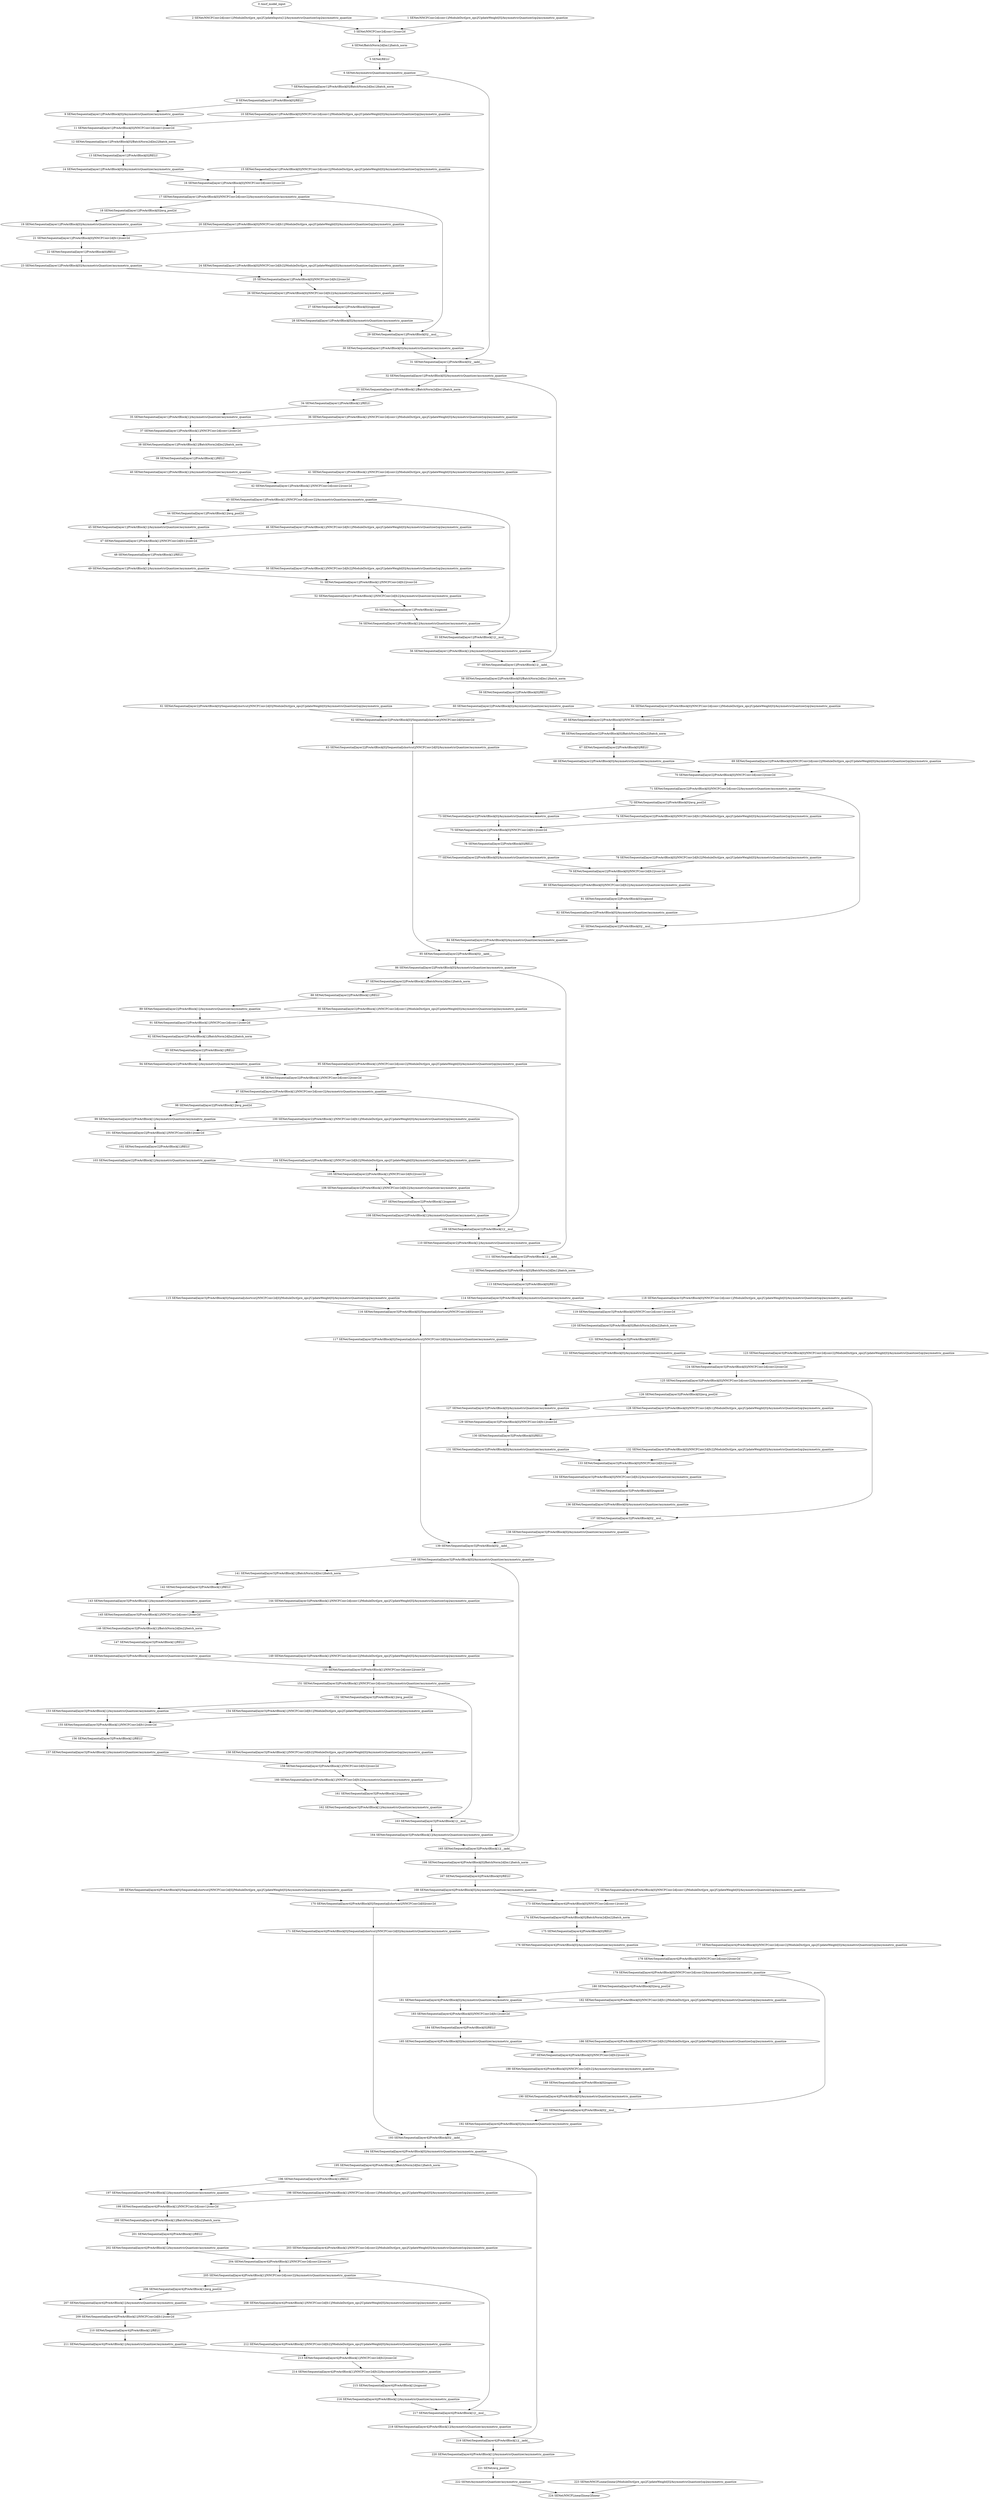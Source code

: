 strict digraph  {
"0 /nncf_model_input" [id=0, scope="", type=nncf_model_input];
"1 SENet/NNCFConv2d[conv1]/ModuleDict[pre_ops]/UpdateWeight[0]/AsymmetricQuantizer[op]/asymmetric_quantize" [id=1, scope="SENet/NNCFConv2d[conv1]/ModuleDict[pre_ops]/UpdateWeight[0]/AsymmetricQuantizer[op]", type=asymmetric_quantize];
"2 SENet/NNCFConv2d[conv1]/ModuleDict[pre_ops]/UpdateInputs[1]/AsymmetricQuantizer[op]/asymmetric_quantize" [id=2, scope="SENet/NNCFConv2d[conv1]/ModuleDict[pre_ops]/UpdateInputs[1]/AsymmetricQuantizer[op]", type=asymmetric_quantize];
"3 SENet/NNCFConv2d[conv1]/conv2d" [id=3, scope="SENet/NNCFConv2d[conv1]", type=conv2d];
"4 SENet/BatchNorm2d[bn1]/batch_norm" [id=4, scope="SENet/BatchNorm2d[bn1]", type=batch_norm];
"5 SENet/RELU" [id=5, scope=SENet, type=RELU];
"6 SENet/AsymmetricQuantizer/asymmetric_quantize" [id=6, scope="SENet/AsymmetricQuantizer", type=asymmetric_quantize];
"7 SENet/Sequential[layer1]/PreActBlock[0]/BatchNorm2d[bn1]/batch_norm" [id=7, scope="SENet/Sequential[layer1]/PreActBlock[0]/BatchNorm2d[bn1]", type=batch_norm];
"8 SENet/Sequential[layer1]/PreActBlock[0]/RELU" [id=8, scope="SENet/Sequential[layer1]/PreActBlock[0]", type=RELU];
"9 SENet/Sequential[layer1]/PreActBlock[0]/AsymmetricQuantizer/asymmetric_quantize" [id=9, scope="SENet/Sequential[layer1]/PreActBlock[0]/AsymmetricQuantizer", type=asymmetric_quantize];
"10 SENet/Sequential[layer1]/PreActBlock[0]/NNCFConv2d[conv1]/ModuleDict[pre_ops]/UpdateWeight[0]/AsymmetricQuantizer[op]/asymmetric_quantize" [id=10, scope="SENet/Sequential[layer1]/PreActBlock[0]/NNCFConv2d[conv1]/ModuleDict[pre_ops]/UpdateWeight[0]/AsymmetricQuantizer[op]", type=asymmetric_quantize];
"11 SENet/Sequential[layer1]/PreActBlock[0]/NNCFConv2d[conv1]/conv2d" [id=11, scope="SENet/Sequential[layer1]/PreActBlock[0]/NNCFConv2d[conv1]", type=conv2d];
"12 SENet/Sequential[layer1]/PreActBlock[0]/BatchNorm2d[bn2]/batch_norm" [id=12, scope="SENet/Sequential[layer1]/PreActBlock[0]/BatchNorm2d[bn2]", type=batch_norm];
"13 SENet/Sequential[layer1]/PreActBlock[0]/RELU" [id=13, scope="SENet/Sequential[layer1]/PreActBlock[0]", type=RELU];
"14 SENet/Sequential[layer1]/PreActBlock[0]/AsymmetricQuantizer/asymmetric_quantize" [id=14, scope="SENet/Sequential[layer1]/PreActBlock[0]/AsymmetricQuantizer", type=asymmetric_quantize];
"15 SENet/Sequential[layer1]/PreActBlock[0]/NNCFConv2d[conv2]/ModuleDict[pre_ops]/UpdateWeight[0]/AsymmetricQuantizer[op]/asymmetric_quantize" [id=15, scope="SENet/Sequential[layer1]/PreActBlock[0]/NNCFConv2d[conv2]/ModuleDict[pre_ops]/UpdateWeight[0]/AsymmetricQuantizer[op]", type=asymmetric_quantize];
"16 SENet/Sequential[layer1]/PreActBlock[0]/NNCFConv2d[conv2]/conv2d" [id=16, scope="SENet/Sequential[layer1]/PreActBlock[0]/NNCFConv2d[conv2]", type=conv2d];
"17 SENet/Sequential[layer1]/PreActBlock[0]/NNCFConv2d[conv2]/AsymmetricQuantizer/asymmetric_quantize" [id=17, scope="SENet/Sequential[layer1]/PreActBlock[0]/NNCFConv2d[conv2]/AsymmetricQuantizer", type=asymmetric_quantize];
"18 SENet/Sequential[layer1]/PreActBlock[0]/avg_pool2d" [id=18, scope="SENet/Sequential[layer1]/PreActBlock[0]", type=avg_pool2d];
"19 SENet/Sequential[layer1]/PreActBlock[0]/AsymmetricQuantizer/asymmetric_quantize" [id=19, scope="SENet/Sequential[layer1]/PreActBlock[0]/AsymmetricQuantizer", type=asymmetric_quantize];
"20 SENet/Sequential[layer1]/PreActBlock[0]/NNCFConv2d[fc1]/ModuleDict[pre_ops]/UpdateWeight[0]/AsymmetricQuantizer[op]/asymmetric_quantize" [id=20, scope="SENet/Sequential[layer1]/PreActBlock[0]/NNCFConv2d[fc1]/ModuleDict[pre_ops]/UpdateWeight[0]/AsymmetricQuantizer[op]", type=asymmetric_quantize];
"21 SENet/Sequential[layer1]/PreActBlock[0]/NNCFConv2d[fc1]/conv2d" [id=21, scope="SENet/Sequential[layer1]/PreActBlock[0]/NNCFConv2d[fc1]", type=conv2d];
"22 SENet/Sequential[layer1]/PreActBlock[0]/RELU" [id=22, scope="SENet/Sequential[layer1]/PreActBlock[0]", type=RELU];
"23 SENet/Sequential[layer1]/PreActBlock[0]/AsymmetricQuantizer/asymmetric_quantize" [id=23, scope="SENet/Sequential[layer1]/PreActBlock[0]/AsymmetricQuantizer", type=asymmetric_quantize];
"24 SENet/Sequential[layer1]/PreActBlock[0]/NNCFConv2d[fc2]/ModuleDict[pre_ops]/UpdateWeight[0]/AsymmetricQuantizer[op]/asymmetric_quantize" [id=24, scope="SENet/Sequential[layer1]/PreActBlock[0]/NNCFConv2d[fc2]/ModuleDict[pre_ops]/UpdateWeight[0]/AsymmetricQuantizer[op]", type=asymmetric_quantize];
"25 SENet/Sequential[layer1]/PreActBlock[0]/NNCFConv2d[fc2]/conv2d" [id=25, scope="SENet/Sequential[layer1]/PreActBlock[0]/NNCFConv2d[fc2]", type=conv2d];
"26 SENet/Sequential[layer1]/PreActBlock[0]/NNCFConv2d[fc2]/AsymmetricQuantizer/asymmetric_quantize" [id=26, scope="SENet/Sequential[layer1]/PreActBlock[0]/NNCFConv2d[fc2]/AsymmetricQuantizer", type=asymmetric_quantize];
"27 SENet/Sequential[layer1]/PreActBlock[0]/sigmoid" [id=27, scope="SENet/Sequential[layer1]/PreActBlock[0]", type=sigmoid];
"28 SENet/Sequential[layer1]/PreActBlock[0]/AsymmetricQuantizer/asymmetric_quantize" [id=28, scope="SENet/Sequential[layer1]/PreActBlock[0]/AsymmetricQuantizer", type=asymmetric_quantize];
"29 SENet/Sequential[layer1]/PreActBlock[0]/__mul__" [id=29, scope="SENet/Sequential[layer1]/PreActBlock[0]", type=__mul__];
"30 SENet/Sequential[layer1]/PreActBlock[0]/AsymmetricQuantizer/asymmetric_quantize" [id=30, scope="SENet/Sequential[layer1]/PreActBlock[0]/AsymmetricQuantizer", type=asymmetric_quantize];
"31 SENet/Sequential[layer1]/PreActBlock[0]/__iadd__" [id=31, scope="SENet/Sequential[layer1]/PreActBlock[0]", type=__iadd__];
"32 SENet/Sequential[layer1]/PreActBlock[0]/AsymmetricQuantizer/asymmetric_quantize" [id=32, scope="SENet/Sequential[layer1]/PreActBlock[0]/AsymmetricQuantizer", type=asymmetric_quantize];
"33 SENet/Sequential[layer1]/PreActBlock[1]/BatchNorm2d[bn1]/batch_norm" [id=33, scope="SENet/Sequential[layer1]/PreActBlock[1]/BatchNorm2d[bn1]", type=batch_norm];
"34 SENet/Sequential[layer1]/PreActBlock[1]/RELU" [id=34, scope="SENet/Sequential[layer1]/PreActBlock[1]", type=RELU];
"35 SENet/Sequential[layer1]/PreActBlock[1]/AsymmetricQuantizer/asymmetric_quantize" [id=35, scope="SENet/Sequential[layer1]/PreActBlock[1]/AsymmetricQuantizer", type=asymmetric_quantize];
"36 SENet/Sequential[layer1]/PreActBlock[1]/NNCFConv2d[conv1]/ModuleDict[pre_ops]/UpdateWeight[0]/AsymmetricQuantizer[op]/asymmetric_quantize" [id=36, scope="SENet/Sequential[layer1]/PreActBlock[1]/NNCFConv2d[conv1]/ModuleDict[pre_ops]/UpdateWeight[0]/AsymmetricQuantizer[op]", type=asymmetric_quantize];
"37 SENet/Sequential[layer1]/PreActBlock[1]/NNCFConv2d[conv1]/conv2d" [id=37, scope="SENet/Sequential[layer1]/PreActBlock[1]/NNCFConv2d[conv1]", type=conv2d];
"38 SENet/Sequential[layer1]/PreActBlock[1]/BatchNorm2d[bn2]/batch_norm" [id=38, scope="SENet/Sequential[layer1]/PreActBlock[1]/BatchNorm2d[bn2]", type=batch_norm];
"39 SENet/Sequential[layer1]/PreActBlock[1]/RELU" [id=39, scope="SENet/Sequential[layer1]/PreActBlock[1]", type=RELU];
"40 SENet/Sequential[layer1]/PreActBlock[1]/AsymmetricQuantizer/asymmetric_quantize" [id=40, scope="SENet/Sequential[layer1]/PreActBlock[1]/AsymmetricQuantizer", type=asymmetric_quantize];
"41 SENet/Sequential[layer1]/PreActBlock[1]/NNCFConv2d[conv2]/ModuleDict[pre_ops]/UpdateWeight[0]/AsymmetricQuantizer[op]/asymmetric_quantize" [id=41, scope="SENet/Sequential[layer1]/PreActBlock[1]/NNCFConv2d[conv2]/ModuleDict[pre_ops]/UpdateWeight[0]/AsymmetricQuantizer[op]", type=asymmetric_quantize];
"42 SENet/Sequential[layer1]/PreActBlock[1]/NNCFConv2d[conv2]/conv2d" [id=42, scope="SENet/Sequential[layer1]/PreActBlock[1]/NNCFConv2d[conv2]", type=conv2d];
"43 SENet/Sequential[layer1]/PreActBlock[1]/NNCFConv2d[conv2]/AsymmetricQuantizer/asymmetric_quantize" [id=43, scope="SENet/Sequential[layer1]/PreActBlock[1]/NNCFConv2d[conv2]/AsymmetricQuantizer", type=asymmetric_quantize];
"44 SENet/Sequential[layer1]/PreActBlock[1]/avg_pool2d" [id=44, scope="SENet/Sequential[layer1]/PreActBlock[1]", type=avg_pool2d];
"45 SENet/Sequential[layer1]/PreActBlock[1]/AsymmetricQuantizer/asymmetric_quantize" [id=45, scope="SENet/Sequential[layer1]/PreActBlock[1]/AsymmetricQuantizer", type=asymmetric_quantize];
"46 SENet/Sequential[layer1]/PreActBlock[1]/NNCFConv2d[fc1]/ModuleDict[pre_ops]/UpdateWeight[0]/AsymmetricQuantizer[op]/asymmetric_quantize" [id=46, scope="SENet/Sequential[layer1]/PreActBlock[1]/NNCFConv2d[fc1]/ModuleDict[pre_ops]/UpdateWeight[0]/AsymmetricQuantizer[op]", type=asymmetric_quantize];
"47 SENet/Sequential[layer1]/PreActBlock[1]/NNCFConv2d[fc1]/conv2d" [id=47, scope="SENet/Sequential[layer1]/PreActBlock[1]/NNCFConv2d[fc1]", type=conv2d];
"48 SENet/Sequential[layer1]/PreActBlock[1]/RELU" [id=48, scope="SENet/Sequential[layer1]/PreActBlock[1]", type=RELU];
"49 SENet/Sequential[layer1]/PreActBlock[1]/AsymmetricQuantizer/asymmetric_quantize" [id=49, scope="SENet/Sequential[layer1]/PreActBlock[1]/AsymmetricQuantizer", type=asymmetric_quantize];
"50 SENet/Sequential[layer1]/PreActBlock[1]/NNCFConv2d[fc2]/ModuleDict[pre_ops]/UpdateWeight[0]/AsymmetricQuantizer[op]/asymmetric_quantize" [id=50, scope="SENet/Sequential[layer1]/PreActBlock[1]/NNCFConv2d[fc2]/ModuleDict[pre_ops]/UpdateWeight[0]/AsymmetricQuantizer[op]", type=asymmetric_quantize];
"51 SENet/Sequential[layer1]/PreActBlock[1]/NNCFConv2d[fc2]/conv2d" [id=51, scope="SENet/Sequential[layer1]/PreActBlock[1]/NNCFConv2d[fc2]", type=conv2d];
"52 SENet/Sequential[layer1]/PreActBlock[1]/NNCFConv2d[fc2]/AsymmetricQuantizer/asymmetric_quantize" [id=52, scope="SENet/Sequential[layer1]/PreActBlock[1]/NNCFConv2d[fc2]/AsymmetricQuantizer", type=asymmetric_quantize];
"53 SENet/Sequential[layer1]/PreActBlock[1]/sigmoid" [id=53, scope="SENet/Sequential[layer1]/PreActBlock[1]", type=sigmoid];
"54 SENet/Sequential[layer1]/PreActBlock[1]/AsymmetricQuantizer/asymmetric_quantize" [id=54, scope="SENet/Sequential[layer1]/PreActBlock[1]/AsymmetricQuantizer", type=asymmetric_quantize];
"55 SENet/Sequential[layer1]/PreActBlock[1]/__mul__" [id=55, scope="SENet/Sequential[layer1]/PreActBlock[1]", type=__mul__];
"56 SENet/Sequential[layer1]/PreActBlock[1]/AsymmetricQuantizer/asymmetric_quantize" [id=56, scope="SENet/Sequential[layer1]/PreActBlock[1]/AsymmetricQuantizer", type=asymmetric_quantize];
"57 SENet/Sequential[layer1]/PreActBlock[1]/__iadd__" [id=57, scope="SENet/Sequential[layer1]/PreActBlock[1]", type=__iadd__];
"58 SENet/Sequential[layer2]/PreActBlock[0]/BatchNorm2d[bn1]/batch_norm" [id=58, scope="SENet/Sequential[layer2]/PreActBlock[0]/BatchNorm2d[bn1]", type=batch_norm];
"59 SENet/Sequential[layer2]/PreActBlock[0]/RELU" [id=59, scope="SENet/Sequential[layer2]/PreActBlock[0]", type=RELU];
"60 SENet/Sequential[layer2]/PreActBlock[0]/AsymmetricQuantizer/asymmetric_quantize" [id=60, scope="SENet/Sequential[layer2]/PreActBlock[0]/AsymmetricQuantizer", type=asymmetric_quantize];
"61 SENet/Sequential[layer2]/PreActBlock[0]/Sequential[shortcut]/NNCFConv2d[0]/ModuleDict[pre_ops]/UpdateWeight[0]/AsymmetricQuantizer[op]/asymmetric_quantize" [id=61, scope="SENet/Sequential[layer2]/PreActBlock[0]/Sequential[shortcut]/NNCFConv2d[0]/ModuleDict[pre_ops]/UpdateWeight[0]/AsymmetricQuantizer[op]", type=asymmetric_quantize];
"62 SENet/Sequential[layer2]/PreActBlock[0]/Sequential[shortcut]/NNCFConv2d[0]/conv2d" [id=62, scope="SENet/Sequential[layer2]/PreActBlock[0]/Sequential[shortcut]/NNCFConv2d[0]", type=conv2d];
"63 SENet/Sequential[layer2]/PreActBlock[0]/Sequential[shortcut]/NNCFConv2d[0]/AsymmetricQuantizer/asymmetric_quantize" [id=63, scope="SENet/Sequential[layer2]/PreActBlock[0]/Sequential[shortcut]/NNCFConv2d[0]/AsymmetricQuantizer", type=asymmetric_quantize];
"64 SENet/Sequential[layer2]/PreActBlock[0]/NNCFConv2d[conv1]/ModuleDict[pre_ops]/UpdateWeight[0]/AsymmetricQuantizer[op]/asymmetric_quantize" [id=64, scope="SENet/Sequential[layer2]/PreActBlock[0]/NNCFConv2d[conv1]/ModuleDict[pre_ops]/UpdateWeight[0]/AsymmetricQuantizer[op]", type=asymmetric_quantize];
"65 SENet/Sequential[layer2]/PreActBlock[0]/NNCFConv2d[conv1]/conv2d" [id=65, scope="SENet/Sequential[layer2]/PreActBlock[0]/NNCFConv2d[conv1]", type=conv2d];
"66 SENet/Sequential[layer2]/PreActBlock[0]/BatchNorm2d[bn2]/batch_norm" [id=66, scope="SENet/Sequential[layer2]/PreActBlock[0]/BatchNorm2d[bn2]", type=batch_norm];
"67 SENet/Sequential[layer2]/PreActBlock[0]/RELU" [id=67, scope="SENet/Sequential[layer2]/PreActBlock[0]", type=RELU];
"68 SENet/Sequential[layer2]/PreActBlock[0]/AsymmetricQuantizer/asymmetric_quantize" [id=68, scope="SENet/Sequential[layer2]/PreActBlock[0]/AsymmetricQuantizer", type=asymmetric_quantize];
"69 SENet/Sequential[layer2]/PreActBlock[0]/NNCFConv2d[conv2]/ModuleDict[pre_ops]/UpdateWeight[0]/AsymmetricQuantizer[op]/asymmetric_quantize" [id=69, scope="SENet/Sequential[layer2]/PreActBlock[0]/NNCFConv2d[conv2]/ModuleDict[pre_ops]/UpdateWeight[0]/AsymmetricQuantizer[op]", type=asymmetric_quantize];
"70 SENet/Sequential[layer2]/PreActBlock[0]/NNCFConv2d[conv2]/conv2d" [id=70, scope="SENet/Sequential[layer2]/PreActBlock[0]/NNCFConv2d[conv2]", type=conv2d];
"71 SENet/Sequential[layer2]/PreActBlock[0]/NNCFConv2d[conv2]/AsymmetricQuantizer/asymmetric_quantize" [id=71, scope="SENet/Sequential[layer2]/PreActBlock[0]/NNCFConv2d[conv2]/AsymmetricQuantizer", type=asymmetric_quantize];
"72 SENet/Sequential[layer2]/PreActBlock[0]/avg_pool2d" [id=72, scope="SENet/Sequential[layer2]/PreActBlock[0]", type=avg_pool2d];
"73 SENet/Sequential[layer2]/PreActBlock[0]/AsymmetricQuantizer/asymmetric_quantize" [id=73, scope="SENet/Sequential[layer2]/PreActBlock[0]/AsymmetricQuantizer", type=asymmetric_quantize];
"74 SENet/Sequential[layer2]/PreActBlock[0]/NNCFConv2d[fc1]/ModuleDict[pre_ops]/UpdateWeight[0]/AsymmetricQuantizer[op]/asymmetric_quantize" [id=74, scope="SENet/Sequential[layer2]/PreActBlock[0]/NNCFConv2d[fc1]/ModuleDict[pre_ops]/UpdateWeight[0]/AsymmetricQuantizer[op]", type=asymmetric_quantize];
"75 SENet/Sequential[layer2]/PreActBlock[0]/NNCFConv2d[fc1]/conv2d" [id=75, scope="SENet/Sequential[layer2]/PreActBlock[0]/NNCFConv2d[fc1]", type=conv2d];
"76 SENet/Sequential[layer2]/PreActBlock[0]/RELU" [id=76, scope="SENet/Sequential[layer2]/PreActBlock[0]", type=RELU];
"77 SENet/Sequential[layer2]/PreActBlock[0]/AsymmetricQuantizer/asymmetric_quantize" [id=77, scope="SENet/Sequential[layer2]/PreActBlock[0]/AsymmetricQuantizer", type=asymmetric_quantize];
"78 SENet/Sequential[layer2]/PreActBlock[0]/NNCFConv2d[fc2]/ModuleDict[pre_ops]/UpdateWeight[0]/AsymmetricQuantizer[op]/asymmetric_quantize" [id=78, scope="SENet/Sequential[layer2]/PreActBlock[0]/NNCFConv2d[fc2]/ModuleDict[pre_ops]/UpdateWeight[0]/AsymmetricQuantizer[op]", type=asymmetric_quantize];
"79 SENet/Sequential[layer2]/PreActBlock[0]/NNCFConv2d[fc2]/conv2d" [id=79, scope="SENet/Sequential[layer2]/PreActBlock[0]/NNCFConv2d[fc2]", type=conv2d];
"80 SENet/Sequential[layer2]/PreActBlock[0]/NNCFConv2d[fc2]/AsymmetricQuantizer/asymmetric_quantize" [id=80, scope="SENet/Sequential[layer2]/PreActBlock[0]/NNCFConv2d[fc2]/AsymmetricQuantizer", type=asymmetric_quantize];
"81 SENet/Sequential[layer2]/PreActBlock[0]/sigmoid" [id=81, scope="SENet/Sequential[layer2]/PreActBlock[0]", type=sigmoid];
"82 SENet/Sequential[layer2]/PreActBlock[0]/AsymmetricQuantizer/asymmetric_quantize" [id=82, scope="SENet/Sequential[layer2]/PreActBlock[0]/AsymmetricQuantizer", type=asymmetric_quantize];
"83 SENet/Sequential[layer2]/PreActBlock[0]/__mul__" [id=83, scope="SENet/Sequential[layer2]/PreActBlock[0]", type=__mul__];
"84 SENet/Sequential[layer2]/PreActBlock[0]/AsymmetricQuantizer/asymmetric_quantize" [id=84, scope="SENet/Sequential[layer2]/PreActBlock[0]/AsymmetricQuantizer", type=asymmetric_quantize];
"85 SENet/Sequential[layer2]/PreActBlock[0]/__iadd__" [id=85, scope="SENet/Sequential[layer2]/PreActBlock[0]", type=__iadd__];
"86 SENet/Sequential[layer2]/PreActBlock[0]/AsymmetricQuantizer/asymmetric_quantize" [id=86, scope="SENet/Sequential[layer2]/PreActBlock[0]/AsymmetricQuantizer", type=asymmetric_quantize];
"87 SENet/Sequential[layer2]/PreActBlock[1]/BatchNorm2d[bn1]/batch_norm" [id=87, scope="SENet/Sequential[layer2]/PreActBlock[1]/BatchNorm2d[bn1]", type=batch_norm];
"88 SENet/Sequential[layer2]/PreActBlock[1]/RELU" [id=88, scope="SENet/Sequential[layer2]/PreActBlock[1]", type=RELU];
"89 SENet/Sequential[layer2]/PreActBlock[1]/AsymmetricQuantizer/asymmetric_quantize" [id=89, scope="SENet/Sequential[layer2]/PreActBlock[1]/AsymmetricQuantizer", type=asymmetric_quantize];
"90 SENet/Sequential[layer2]/PreActBlock[1]/NNCFConv2d[conv1]/ModuleDict[pre_ops]/UpdateWeight[0]/AsymmetricQuantizer[op]/asymmetric_quantize" [id=90, scope="SENet/Sequential[layer2]/PreActBlock[1]/NNCFConv2d[conv1]/ModuleDict[pre_ops]/UpdateWeight[0]/AsymmetricQuantizer[op]", type=asymmetric_quantize];
"91 SENet/Sequential[layer2]/PreActBlock[1]/NNCFConv2d[conv1]/conv2d" [id=91, scope="SENet/Sequential[layer2]/PreActBlock[1]/NNCFConv2d[conv1]", type=conv2d];
"92 SENet/Sequential[layer2]/PreActBlock[1]/BatchNorm2d[bn2]/batch_norm" [id=92, scope="SENet/Sequential[layer2]/PreActBlock[1]/BatchNorm2d[bn2]", type=batch_norm];
"93 SENet/Sequential[layer2]/PreActBlock[1]/RELU" [id=93, scope="SENet/Sequential[layer2]/PreActBlock[1]", type=RELU];
"94 SENet/Sequential[layer2]/PreActBlock[1]/AsymmetricQuantizer/asymmetric_quantize" [id=94, scope="SENet/Sequential[layer2]/PreActBlock[1]/AsymmetricQuantizer", type=asymmetric_quantize];
"95 SENet/Sequential[layer2]/PreActBlock[1]/NNCFConv2d[conv2]/ModuleDict[pre_ops]/UpdateWeight[0]/AsymmetricQuantizer[op]/asymmetric_quantize" [id=95, scope="SENet/Sequential[layer2]/PreActBlock[1]/NNCFConv2d[conv2]/ModuleDict[pre_ops]/UpdateWeight[0]/AsymmetricQuantizer[op]", type=asymmetric_quantize];
"96 SENet/Sequential[layer2]/PreActBlock[1]/NNCFConv2d[conv2]/conv2d" [id=96, scope="SENet/Sequential[layer2]/PreActBlock[1]/NNCFConv2d[conv2]", type=conv2d];
"97 SENet/Sequential[layer2]/PreActBlock[1]/NNCFConv2d[conv2]/AsymmetricQuantizer/asymmetric_quantize" [id=97, scope="SENet/Sequential[layer2]/PreActBlock[1]/NNCFConv2d[conv2]/AsymmetricQuantizer", type=asymmetric_quantize];
"98 SENet/Sequential[layer2]/PreActBlock[1]/avg_pool2d" [id=98, scope="SENet/Sequential[layer2]/PreActBlock[1]", type=avg_pool2d];
"99 SENet/Sequential[layer2]/PreActBlock[1]/AsymmetricQuantizer/asymmetric_quantize" [id=99, scope="SENet/Sequential[layer2]/PreActBlock[1]/AsymmetricQuantizer", type=asymmetric_quantize];
"100 SENet/Sequential[layer2]/PreActBlock[1]/NNCFConv2d[fc1]/ModuleDict[pre_ops]/UpdateWeight[0]/AsymmetricQuantizer[op]/asymmetric_quantize" [id=100, scope="SENet/Sequential[layer2]/PreActBlock[1]/NNCFConv2d[fc1]/ModuleDict[pre_ops]/UpdateWeight[0]/AsymmetricQuantizer[op]", type=asymmetric_quantize];
"101 SENet/Sequential[layer2]/PreActBlock[1]/NNCFConv2d[fc1]/conv2d" [id=101, scope="SENet/Sequential[layer2]/PreActBlock[1]/NNCFConv2d[fc1]", type=conv2d];
"102 SENet/Sequential[layer2]/PreActBlock[1]/RELU" [id=102, scope="SENet/Sequential[layer2]/PreActBlock[1]", type=RELU];
"103 SENet/Sequential[layer2]/PreActBlock[1]/AsymmetricQuantizer/asymmetric_quantize" [id=103, scope="SENet/Sequential[layer2]/PreActBlock[1]/AsymmetricQuantizer", type=asymmetric_quantize];
"104 SENet/Sequential[layer2]/PreActBlock[1]/NNCFConv2d[fc2]/ModuleDict[pre_ops]/UpdateWeight[0]/AsymmetricQuantizer[op]/asymmetric_quantize" [id=104, scope="SENet/Sequential[layer2]/PreActBlock[1]/NNCFConv2d[fc2]/ModuleDict[pre_ops]/UpdateWeight[0]/AsymmetricQuantizer[op]", type=asymmetric_quantize];
"105 SENet/Sequential[layer2]/PreActBlock[1]/NNCFConv2d[fc2]/conv2d" [id=105, scope="SENet/Sequential[layer2]/PreActBlock[1]/NNCFConv2d[fc2]", type=conv2d];
"106 SENet/Sequential[layer2]/PreActBlock[1]/NNCFConv2d[fc2]/AsymmetricQuantizer/asymmetric_quantize" [id=106, scope="SENet/Sequential[layer2]/PreActBlock[1]/NNCFConv2d[fc2]/AsymmetricQuantizer", type=asymmetric_quantize];
"107 SENet/Sequential[layer2]/PreActBlock[1]/sigmoid" [id=107, scope="SENet/Sequential[layer2]/PreActBlock[1]", type=sigmoid];
"108 SENet/Sequential[layer2]/PreActBlock[1]/AsymmetricQuantizer/asymmetric_quantize" [id=108, scope="SENet/Sequential[layer2]/PreActBlock[1]/AsymmetricQuantizer", type=asymmetric_quantize];
"109 SENet/Sequential[layer2]/PreActBlock[1]/__mul__" [id=109, scope="SENet/Sequential[layer2]/PreActBlock[1]", type=__mul__];
"110 SENet/Sequential[layer2]/PreActBlock[1]/AsymmetricQuantizer/asymmetric_quantize" [id=110, scope="SENet/Sequential[layer2]/PreActBlock[1]/AsymmetricQuantizer", type=asymmetric_quantize];
"111 SENet/Sequential[layer2]/PreActBlock[1]/__iadd__" [id=111, scope="SENet/Sequential[layer2]/PreActBlock[1]", type=__iadd__];
"112 SENet/Sequential[layer3]/PreActBlock[0]/BatchNorm2d[bn1]/batch_norm" [id=112, scope="SENet/Sequential[layer3]/PreActBlock[0]/BatchNorm2d[bn1]", type=batch_norm];
"113 SENet/Sequential[layer3]/PreActBlock[0]/RELU" [id=113, scope="SENet/Sequential[layer3]/PreActBlock[0]", type=RELU];
"114 SENet/Sequential[layer3]/PreActBlock[0]/AsymmetricQuantizer/asymmetric_quantize" [id=114, scope="SENet/Sequential[layer3]/PreActBlock[0]/AsymmetricQuantizer", type=asymmetric_quantize];
"115 SENet/Sequential[layer3]/PreActBlock[0]/Sequential[shortcut]/NNCFConv2d[0]/ModuleDict[pre_ops]/UpdateWeight[0]/AsymmetricQuantizer[op]/asymmetric_quantize" [id=115, scope="SENet/Sequential[layer3]/PreActBlock[0]/Sequential[shortcut]/NNCFConv2d[0]/ModuleDict[pre_ops]/UpdateWeight[0]/AsymmetricQuantizer[op]", type=asymmetric_quantize];
"116 SENet/Sequential[layer3]/PreActBlock[0]/Sequential[shortcut]/NNCFConv2d[0]/conv2d" [id=116, scope="SENet/Sequential[layer3]/PreActBlock[0]/Sequential[shortcut]/NNCFConv2d[0]", type=conv2d];
"117 SENet/Sequential[layer3]/PreActBlock[0]/Sequential[shortcut]/NNCFConv2d[0]/AsymmetricQuantizer/asymmetric_quantize" [id=117, scope="SENet/Sequential[layer3]/PreActBlock[0]/Sequential[shortcut]/NNCFConv2d[0]/AsymmetricQuantizer", type=asymmetric_quantize];
"118 SENet/Sequential[layer3]/PreActBlock[0]/NNCFConv2d[conv1]/ModuleDict[pre_ops]/UpdateWeight[0]/AsymmetricQuantizer[op]/asymmetric_quantize" [id=118, scope="SENet/Sequential[layer3]/PreActBlock[0]/NNCFConv2d[conv1]/ModuleDict[pre_ops]/UpdateWeight[0]/AsymmetricQuantizer[op]", type=asymmetric_quantize];
"119 SENet/Sequential[layer3]/PreActBlock[0]/NNCFConv2d[conv1]/conv2d" [id=119, scope="SENet/Sequential[layer3]/PreActBlock[0]/NNCFConv2d[conv1]", type=conv2d];
"120 SENet/Sequential[layer3]/PreActBlock[0]/BatchNorm2d[bn2]/batch_norm" [id=120, scope="SENet/Sequential[layer3]/PreActBlock[0]/BatchNorm2d[bn2]", type=batch_norm];
"121 SENet/Sequential[layer3]/PreActBlock[0]/RELU" [id=121, scope="SENet/Sequential[layer3]/PreActBlock[0]", type=RELU];
"122 SENet/Sequential[layer3]/PreActBlock[0]/AsymmetricQuantizer/asymmetric_quantize" [id=122, scope="SENet/Sequential[layer3]/PreActBlock[0]/AsymmetricQuantizer", type=asymmetric_quantize];
"123 SENet/Sequential[layer3]/PreActBlock[0]/NNCFConv2d[conv2]/ModuleDict[pre_ops]/UpdateWeight[0]/AsymmetricQuantizer[op]/asymmetric_quantize" [id=123, scope="SENet/Sequential[layer3]/PreActBlock[0]/NNCFConv2d[conv2]/ModuleDict[pre_ops]/UpdateWeight[0]/AsymmetricQuantizer[op]", type=asymmetric_quantize];
"124 SENet/Sequential[layer3]/PreActBlock[0]/NNCFConv2d[conv2]/conv2d" [id=124, scope="SENet/Sequential[layer3]/PreActBlock[0]/NNCFConv2d[conv2]", type=conv2d];
"125 SENet/Sequential[layer3]/PreActBlock[0]/NNCFConv2d[conv2]/AsymmetricQuantizer/asymmetric_quantize" [id=125, scope="SENet/Sequential[layer3]/PreActBlock[0]/NNCFConv2d[conv2]/AsymmetricQuantizer", type=asymmetric_quantize];
"126 SENet/Sequential[layer3]/PreActBlock[0]/avg_pool2d" [id=126, scope="SENet/Sequential[layer3]/PreActBlock[0]", type=avg_pool2d];
"127 SENet/Sequential[layer3]/PreActBlock[0]/AsymmetricQuantizer/asymmetric_quantize" [id=127, scope="SENet/Sequential[layer3]/PreActBlock[0]/AsymmetricQuantizer", type=asymmetric_quantize];
"128 SENet/Sequential[layer3]/PreActBlock[0]/NNCFConv2d[fc1]/ModuleDict[pre_ops]/UpdateWeight[0]/AsymmetricQuantizer[op]/asymmetric_quantize" [id=128, scope="SENet/Sequential[layer3]/PreActBlock[0]/NNCFConv2d[fc1]/ModuleDict[pre_ops]/UpdateWeight[0]/AsymmetricQuantizer[op]", type=asymmetric_quantize];
"129 SENet/Sequential[layer3]/PreActBlock[0]/NNCFConv2d[fc1]/conv2d" [id=129, scope="SENet/Sequential[layer3]/PreActBlock[0]/NNCFConv2d[fc1]", type=conv2d];
"130 SENet/Sequential[layer3]/PreActBlock[0]/RELU" [id=130, scope="SENet/Sequential[layer3]/PreActBlock[0]", type=RELU];
"131 SENet/Sequential[layer3]/PreActBlock[0]/AsymmetricQuantizer/asymmetric_quantize" [id=131, scope="SENet/Sequential[layer3]/PreActBlock[0]/AsymmetricQuantizer", type=asymmetric_quantize];
"132 SENet/Sequential[layer3]/PreActBlock[0]/NNCFConv2d[fc2]/ModuleDict[pre_ops]/UpdateWeight[0]/AsymmetricQuantizer[op]/asymmetric_quantize" [id=132, scope="SENet/Sequential[layer3]/PreActBlock[0]/NNCFConv2d[fc2]/ModuleDict[pre_ops]/UpdateWeight[0]/AsymmetricQuantizer[op]", type=asymmetric_quantize];
"133 SENet/Sequential[layer3]/PreActBlock[0]/NNCFConv2d[fc2]/conv2d" [id=133, scope="SENet/Sequential[layer3]/PreActBlock[0]/NNCFConv2d[fc2]", type=conv2d];
"134 SENet/Sequential[layer3]/PreActBlock[0]/NNCFConv2d[fc2]/AsymmetricQuantizer/asymmetric_quantize" [id=134, scope="SENet/Sequential[layer3]/PreActBlock[0]/NNCFConv2d[fc2]/AsymmetricQuantizer", type=asymmetric_quantize];
"135 SENet/Sequential[layer3]/PreActBlock[0]/sigmoid" [id=135, scope="SENet/Sequential[layer3]/PreActBlock[0]", type=sigmoid];
"136 SENet/Sequential[layer3]/PreActBlock[0]/AsymmetricQuantizer/asymmetric_quantize" [id=136, scope="SENet/Sequential[layer3]/PreActBlock[0]/AsymmetricQuantizer", type=asymmetric_quantize];
"137 SENet/Sequential[layer3]/PreActBlock[0]/__mul__" [id=137, scope="SENet/Sequential[layer3]/PreActBlock[0]", type=__mul__];
"138 SENet/Sequential[layer3]/PreActBlock[0]/AsymmetricQuantizer/asymmetric_quantize" [id=138, scope="SENet/Sequential[layer3]/PreActBlock[0]/AsymmetricQuantizer", type=asymmetric_quantize];
"139 SENet/Sequential[layer3]/PreActBlock[0]/__iadd__" [id=139, scope="SENet/Sequential[layer3]/PreActBlock[0]", type=__iadd__];
"140 SENet/Sequential[layer3]/PreActBlock[0]/AsymmetricQuantizer/asymmetric_quantize" [id=140, scope="SENet/Sequential[layer3]/PreActBlock[0]/AsymmetricQuantizer", type=asymmetric_quantize];
"141 SENet/Sequential[layer3]/PreActBlock[1]/BatchNorm2d[bn1]/batch_norm" [id=141, scope="SENet/Sequential[layer3]/PreActBlock[1]/BatchNorm2d[bn1]", type=batch_norm];
"142 SENet/Sequential[layer3]/PreActBlock[1]/RELU" [id=142, scope="SENet/Sequential[layer3]/PreActBlock[1]", type=RELU];
"143 SENet/Sequential[layer3]/PreActBlock[1]/AsymmetricQuantizer/asymmetric_quantize" [id=143, scope="SENet/Sequential[layer3]/PreActBlock[1]/AsymmetricQuantizer", type=asymmetric_quantize];
"144 SENet/Sequential[layer3]/PreActBlock[1]/NNCFConv2d[conv1]/ModuleDict[pre_ops]/UpdateWeight[0]/AsymmetricQuantizer[op]/asymmetric_quantize" [id=144, scope="SENet/Sequential[layer3]/PreActBlock[1]/NNCFConv2d[conv1]/ModuleDict[pre_ops]/UpdateWeight[0]/AsymmetricQuantizer[op]", type=asymmetric_quantize];
"145 SENet/Sequential[layer3]/PreActBlock[1]/NNCFConv2d[conv1]/conv2d" [id=145, scope="SENet/Sequential[layer3]/PreActBlock[1]/NNCFConv2d[conv1]", type=conv2d];
"146 SENet/Sequential[layer3]/PreActBlock[1]/BatchNorm2d[bn2]/batch_norm" [id=146, scope="SENet/Sequential[layer3]/PreActBlock[1]/BatchNorm2d[bn2]", type=batch_norm];
"147 SENet/Sequential[layer3]/PreActBlock[1]/RELU" [id=147, scope="SENet/Sequential[layer3]/PreActBlock[1]", type=RELU];
"148 SENet/Sequential[layer3]/PreActBlock[1]/AsymmetricQuantizer/asymmetric_quantize" [id=148, scope="SENet/Sequential[layer3]/PreActBlock[1]/AsymmetricQuantizer", type=asymmetric_quantize];
"149 SENet/Sequential[layer3]/PreActBlock[1]/NNCFConv2d[conv2]/ModuleDict[pre_ops]/UpdateWeight[0]/AsymmetricQuantizer[op]/asymmetric_quantize" [id=149, scope="SENet/Sequential[layer3]/PreActBlock[1]/NNCFConv2d[conv2]/ModuleDict[pre_ops]/UpdateWeight[0]/AsymmetricQuantizer[op]", type=asymmetric_quantize];
"150 SENet/Sequential[layer3]/PreActBlock[1]/NNCFConv2d[conv2]/conv2d" [id=150, scope="SENet/Sequential[layer3]/PreActBlock[1]/NNCFConv2d[conv2]", type=conv2d];
"151 SENet/Sequential[layer3]/PreActBlock[1]/NNCFConv2d[conv2]/AsymmetricQuantizer/asymmetric_quantize" [id=151, scope="SENet/Sequential[layer3]/PreActBlock[1]/NNCFConv2d[conv2]/AsymmetricQuantizer", type=asymmetric_quantize];
"152 SENet/Sequential[layer3]/PreActBlock[1]/avg_pool2d" [id=152, scope="SENet/Sequential[layer3]/PreActBlock[1]", type=avg_pool2d];
"153 SENet/Sequential[layer3]/PreActBlock[1]/AsymmetricQuantizer/asymmetric_quantize" [id=153, scope="SENet/Sequential[layer3]/PreActBlock[1]/AsymmetricQuantizer", type=asymmetric_quantize];
"154 SENet/Sequential[layer3]/PreActBlock[1]/NNCFConv2d[fc1]/ModuleDict[pre_ops]/UpdateWeight[0]/AsymmetricQuantizer[op]/asymmetric_quantize" [id=154, scope="SENet/Sequential[layer3]/PreActBlock[1]/NNCFConv2d[fc1]/ModuleDict[pre_ops]/UpdateWeight[0]/AsymmetricQuantizer[op]", type=asymmetric_quantize];
"155 SENet/Sequential[layer3]/PreActBlock[1]/NNCFConv2d[fc1]/conv2d" [id=155, scope="SENet/Sequential[layer3]/PreActBlock[1]/NNCFConv2d[fc1]", type=conv2d];
"156 SENet/Sequential[layer3]/PreActBlock[1]/RELU" [id=156, scope="SENet/Sequential[layer3]/PreActBlock[1]", type=RELU];
"157 SENet/Sequential[layer3]/PreActBlock[1]/AsymmetricQuantizer/asymmetric_quantize" [id=157, scope="SENet/Sequential[layer3]/PreActBlock[1]/AsymmetricQuantizer", type=asymmetric_quantize];
"158 SENet/Sequential[layer3]/PreActBlock[1]/NNCFConv2d[fc2]/ModuleDict[pre_ops]/UpdateWeight[0]/AsymmetricQuantizer[op]/asymmetric_quantize" [id=158, scope="SENet/Sequential[layer3]/PreActBlock[1]/NNCFConv2d[fc2]/ModuleDict[pre_ops]/UpdateWeight[0]/AsymmetricQuantizer[op]", type=asymmetric_quantize];
"159 SENet/Sequential[layer3]/PreActBlock[1]/NNCFConv2d[fc2]/conv2d" [id=159, scope="SENet/Sequential[layer3]/PreActBlock[1]/NNCFConv2d[fc2]", type=conv2d];
"160 SENet/Sequential[layer3]/PreActBlock[1]/NNCFConv2d[fc2]/AsymmetricQuantizer/asymmetric_quantize" [id=160, scope="SENet/Sequential[layer3]/PreActBlock[1]/NNCFConv2d[fc2]/AsymmetricQuantizer", type=asymmetric_quantize];
"161 SENet/Sequential[layer3]/PreActBlock[1]/sigmoid" [id=161, scope="SENet/Sequential[layer3]/PreActBlock[1]", type=sigmoid];
"162 SENet/Sequential[layer3]/PreActBlock[1]/AsymmetricQuantizer/asymmetric_quantize" [id=162, scope="SENet/Sequential[layer3]/PreActBlock[1]/AsymmetricQuantizer", type=asymmetric_quantize];
"163 SENet/Sequential[layer3]/PreActBlock[1]/__mul__" [id=163, scope="SENet/Sequential[layer3]/PreActBlock[1]", type=__mul__];
"164 SENet/Sequential[layer3]/PreActBlock[1]/AsymmetricQuantizer/asymmetric_quantize" [id=164, scope="SENet/Sequential[layer3]/PreActBlock[1]/AsymmetricQuantizer", type=asymmetric_quantize];
"165 SENet/Sequential[layer3]/PreActBlock[1]/__iadd__" [id=165, scope="SENet/Sequential[layer3]/PreActBlock[1]", type=__iadd__];
"166 SENet/Sequential[layer4]/PreActBlock[0]/BatchNorm2d[bn1]/batch_norm" [id=166, scope="SENet/Sequential[layer4]/PreActBlock[0]/BatchNorm2d[bn1]", type=batch_norm];
"167 SENet/Sequential[layer4]/PreActBlock[0]/RELU" [id=167, scope="SENet/Sequential[layer4]/PreActBlock[0]", type=RELU];
"168 SENet/Sequential[layer4]/PreActBlock[0]/AsymmetricQuantizer/asymmetric_quantize" [id=168, scope="SENet/Sequential[layer4]/PreActBlock[0]/AsymmetricQuantizer", type=asymmetric_quantize];
"169 SENet/Sequential[layer4]/PreActBlock[0]/Sequential[shortcut]/NNCFConv2d[0]/ModuleDict[pre_ops]/UpdateWeight[0]/AsymmetricQuantizer[op]/asymmetric_quantize" [id=169, scope="SENet/Sequential[layer4]/PreActBlock[0]/Sequential[shortcut]/NNCFConv2d[0]/ModuleDict[pre_ops]/UpdateWeight[0]/AsymmetricQuantizer[op]", type=asymmetric_quantize];
"170 SENet/Sequential[layer4]/PreActBlock[0]/Sequential[shortcut]/NNCFConv2d[0]/conv2d" [id=170, scope="SENet/Sequential[layer4]/PreActBlock[0]/Sequential[shortcut]/NNCFConv2d[0]", type=conv2d];
"171 SENet/Sequential[layer4]/PreActBlock[0]/Sequential[shortcut]/NNCFConv2d[0]/AsymmetricQuantizer/asymmetric_quantize" [id=171, scope="SENet/Sequential[layer4]/PreActBlock[0]/Sequential[shortcut]/NNCFConv2d[0]/AsymmetricQuantizer", type=asymmetric_quantize];
"172 SENet/Sequential[layer4]/PreActBlock[0]/NNCFConv2d[conv1]/ModuleDict[pre_ops]/UpdateWeight[0]/AsymmetricQuantizer[op]/asymmetric_quantize" [id=172, scope="SENet/Sequential[layer4]/PreActBlock[0]/NNCFConv2d[conv1]/ModuleDict[pre_ops]/UpdateWeight[0]/AsymmetricQuantizer[op]", type=asymmetric_quantize];
"173 SENet/Sequential[layer4]/PreActBlock[0]/NNCFConv2d[conv1]/conv2d" [id=173, scope="SENet/Sequential[layer4]/PreActBlock[0]/NNCFConv2d[conv1]", type=conv2d];
"174 SENet/Sequential[layer4]/PreActBlock[0]/BatchNorm2d[bn2]/batch_norm" [id=174, scope="SENet/Sequential[layer4]/PreActBlock[0]/BatchNorm2d[bn2]", type=batch_norm];
"175 SENet/Sequential[layer4]/PreActBlock[0]/RELU" [id=175, scope="SENet/Sequential[layer4]/PreActBlock[0]", type=RELU];
"176 SENet/Sequential[layer4]/PreActBlock[0]/AsymmetricQuantizer/asymmetric_quantize" [id=176, scope="SENet/Sequential[layer4]/PreActBlock[0]/AsymmetricQuantizer", type=asymmetric_quantize];
"177 SENet/Sequential[layer4]/PreActBlock[0]/NNCFConv2d[conv2]/ModuleDict[pre_ops]/UpdateWeight[0]/AsymmetricQuantizer[op]/asymmetric_quantize" [id=177, scope="SENet/Sequential[layer4]/PreActBlock[0]/NNCFConv2d[conv2]/ModuleDict[pre_ops]/UpdateWeight[0]/AsymmetricQuantizer[op]", type=asymmetric_quantize];
"178 SENet/Sequential[layer4]/PreActBlock[0]/NNCFConv2d[conv2]/conv2d" [id=178, scope="SENet/Sequential[layer4]/PreActBlock[0]/NNCFConv2d[conv2]", type=conv2d];
"179 SENet/Sequential[layer4]/PreActBlock[0]/NNCFConv2d[conv2]/AsymmetricQuantizer/asymmetric_quantize" [id=179, scope="SENet/Sequential[layer4]/PreActBlock[0]/NNCFConv2d[conv2]/AsymmetricQuantizer", type=asymmetric_quantize];
"180 SENet/Sequential[layer4]/PreActBlock[0]/avg_pool2d" [id=180, scope="SENet/Sequential[layer4]/PreActBlock[0]", type=avg_pool2d];
"181 SENet/Sequential[layer4]/PreActBlock[0]/AsymmetricQuantizer/asymmetric_quantize" [id=181, scope="SENet/Sequential[layer4]/PreActBlock[0]/AsymmetricQuantizer", type=asymmetric_quantize];
"182 SENet/Sequential[layer4]/PreActBlock[0]/NNCFConv2d[fc1]/ModuleDict[pre_ops]/UpdateWeight[0]/AsymmetricQuantizer[op]/asymmetric_quantize" [id=182, scope="SENet/Sequential[layer4]/PreActBlock[0]/NNCFConv2d[fc1]/ModuleDict[pre_ops]/UpdateWeight[0]/AsymmetricQuantizer[op]", type=asymmetric_quantize];
"183 SENet/Sequential[layer4]/PreActBlock[0]/NNCFConv2d[fc1]/conv2d" [id=183, scope="SENet/Sequential[layer4]/PreActBlock[0]/NNCFConv2d[fc1]", type=conv2d];
"184 SENet/Sequential[layer4]/PreActBlock[0]/RELU" [id=184, scope="SENet/Sequential[layer4]/PreActBlock[0]", type=RELU];
"185 SENet/Sequential[layer4]/PreActBlock[0]/AsymmetricQuantizer/asymmetric_quantize" [id=185, scope="SENet/Sequential[layer4]/PreActBlock[0]/AsymmetricQuantizer", type=asymmetric_quantize];
"186 SENet/Sequential[layer4]/PreActBlock[0]/NNCFConv2d[fc2]/ModuleDict[pre_ops]/UpdateWeight[0]/AsymmetricQuantizer[op]/asymmetric_quantize" [id=186, scope="SENet/Sequential[layer4]/PreActBlock[0]/NNCFConv2d[fc2]/ModuleDict[pre_ops]/UpdateWeight[0]/AsymmetricQuantizer[op]", type=asymmetric_quantize];
"187 SENet/Sequential[layer4]/PreActBlock[0]/NNCFConv2d[fc2]/conv2d" [id=187, scope="SENet/Sequential[layer4]/PreActBlock[0]/NNCFConv2d[fc2]", type=conv2d];
"188 SENet/Sequential[layer4]/PreActBlock[0]/NNCFConv2d[fc2]/AsymmetricQuantizer/asymmetric_quantize" [id=188, scope="SENet/Sequential[layer4]/PreActBlock[0]/NNCFConv2d[fc2]/AsymmetricQuantizer", type=asymmetric_quantize];
"189 SENet/Sequential[layer4]/PreActBlock[0]/sigmoid" [id=189, scope="SENet/Sequential[layer4]/PreActBlock[0]", type=sigmoid];
"190 SENet/Sequential[layer4]/PreActBlock[0]/AsymmetricQuantizer/asymmetric_quantize" [id=190, scope="SENet/Sequential[layer4]/PreActBlock[0]/AsymmetricQuantizer", type=asymmetric_quantize];
"191 SENet/Sequential[layer4]/PreActBlock[0]/__mul__" [id=191, scope="SENet/Sequential[layer4]/PreActBlock[0]", type=__mul__];
"192 SENet/Sequential[layer4]/PreActBlock[0]/AsymmetricQuantizer/asymmetric_quantize" [id=192, scope="SENet/Sequential[layer4]/PreActBlock[0]/AsymmetricQuantizer", type=asymmetric_quantize];
"193 SENet/Sequential[layer4]/PreActBlock[0]/__iadd__" [id=193, scope="SENet/Sequential[layer4]/PreActBlock[0]", type=__iadd__];
"194 SENet/Sequential[layer4]/PreActBlock[0]/AsymmetricQuantizer/asymmetric_quantize" [id=194, scope="SENet/Sequential[layer4]/PreActBlock[0]/AsymmetricQuantizer", type=asymmetric_quantize];
"195 SENet/Sequential[layer4]/PreActBlock[1]/BatchNorm2d[bn1]/batch_norm" [id=195, scope="SENet/Sequential[layer4]/PreActBlock[1]/BatchNorm2d[bn1]", type=batch_norm];
"196 SENet/Sequential[layer4]/PreActBlock[1]/RELU" [id=196, scope="SENet/Sequential[layer4]/PreActBlock[1]", type=RELU];
"197 SENet/Sequential[layer4]/PreActBlock[1]/AsymmetricQuantizer/asymmetric_quantize" [id=197, scope="SENet/Sequential[layer4]/PreActBlock[1]/AsymmetricQuantizer", type=asymmetric_quantize];
"198 SENet/Sequential[layer4]/PreActBlock[1]/NNCFConv2d[conv1]/ModuleDict[pre_ops]/UpdateWeight[0]/AsymmetricQuantizer[op]/asymmetric_quantize" [id=198, scope="SENet/Sequential[layer4]/PreActBlock[1]/NNCFConv2d[conv1]/ModuleDict[pre_ops]/UpdateWeight[0]/AsymmetricQuantizer[op]", type=asymmetric_quantize];
"199 SENet/Sequential[layer4]/PreActBlock[1]/NNCFConv2d[conv1]/conv2d" [id=199, scope="SENet/Sequential[layer4]/PreActBlock[1]/NNCFConv2d[conv1]", type=conv2d];
"200 SENet/Sequential[layer4]/PreActBlock[1]/BatchNorm2d[bn2]/batch_norm" [id=200, scope="SENet/Sequential[layer4]/PreActBlock[1]/BatchNorm2d[bn2]", type=batch_norm];
"201 SENet/Sequential[layer4]/PreActBlock[1]/RELU" [id=201, scope="SENet/Sequential[layer4]/PreActBlock[1]", type=RELU];
"202 SENet/Sequential[layer4]/PreActBlock[1]/AsymmetricQuantizer/asymmetric_quantize" [id=202, scope="SENet/Sequential[layer4]/PreActBlock[1]/AsymmetricQuantizer", type=asymmetric_quantize];
"203 SENet/Sequential[layer4]/PreActBlock[1]/NNCFConv2d[conv2]/ModuleDict[pre_ops]/UpdateWeight[0]/AsymmetricQuantizer[op]/asymmetric_quantize" [id=203, scope="SENet/Sequential[layer4]/PreActBlock[1]/NNCFConv2d[conv2]/ModuleDict[pre_ops]/UpdateWeight[0]/AsymmetricQuantizer[op]", type=asymmetric_quantize];
"204 SENet/Sequential[layer4]/PreActBlock[1]/NNCFConv2d[conv2]/conv2d" [id=204, scope="SENet/Sequential[layer4]/PreActBlock[1]/NNCFConv2d[conv2]", type=conv2d];
"205 SENet/Sequential[layer4]/PreActBlock[1]/NNCFConv2d[conv2]/AsymmetricQuantizer/asymmetric_quantize" [id=205, scope="SENet/Sequential[layer4]/PreActBlock[1]/NNCFConv2d[conv2]/AsymmetricQuantizer", type=asymmetric_quantize];
"206 SENet/Sequential[layer4]/PreActBlock[1]/avg_pool2d" [id=206, scope="SENet/Sequential[layer4]/PreActBlock[1]", type=avg_pool2d];
"207 SENet/Sequential[layer4]/PreActBlock[1]/AsymmetricQuantizer/asymmetric_quantize" [id=207, scope="SENet/Sequential[layer4]/PreActBlock[1]/AsymmetricQuantizer", type=asymmetric_quantize];
"208 SENet/Sequential[layer4]/PreActBlock[1]/NNCFConv2d[fc1]/ModuleDict[pre_ops]/UpdateWeight[0]/AsymmetricQuantizer[op]/asymmetric_quantize" [id=208, scope="SENet/Sequential[layer4]/PreActBlock[1]/NNCFConv2d[fc1]/ModuleDict[pre_ops]/UpdateWeight[0]/AsymmetricQuantizer[op]", type=asymmetric_quantize];
"209 SENet/Sequential[layer4]/PreActBlock[1]/NNCFConv2d[fc1]/conv2d" [id=209, scope="SENet/Sequential[layer4]/PreActBlock[1]/NNCFConv2d[fc1]", type=conv2d];
"210 SENet/Sequential[layer4]/PreActBlock[1]/RELU" [id=210, scope="SENet/Sequential[layer4]/PreActBlock[1]", type=RELU];
"211 SENet/Sequential[layer4]/PreActBlock[1]/AsymmetricQuantizer/asymmetric_quantize" [id=211, scope="SENet/Sequential[layer4]/PreActBlock[1]/AsymmetricQuantizer", type=asymmetric_quantize];
"212 SENet/Sequential[layer4]/PreActBlock[1]/NNCFConv2d[fc2]/ModuleDict[pre_ops]/UpdateWeight[0]/AsymmetricQuantizer[op]/asymmetric_quantize" [id=212, scope="SENet/Sequential[layer4]/PreActBlock[1]/NNCFConv2d[fc2]/ModuleDict[pre_ops]/UpdateWeight[0]/AsymmetricQuantizer[op]", type=asymmetric_quantize];
"213 SENet/Sequential[layer4]/PreActBlock[1]/NNCFConv2d[fc2]/conv2d" [id=213, scope="SENet/Sequential[layer4]/PreActBlock[1]/NNCFConv2d[fc2]", type=conv2d];
"214 SENet/Sequential[layer4]/PreActBlock[1]/NNCFConv2d[fc2]/AsymmetricQuantizer/asymmetric_quantize" [id=214, scope="SENet/Sequential[layer4]/PreActBlock[1]/NNCFConv2d[fc2]/AsymmetricQuantizer", type=asymmetric_quantize];
"215 SENet/Sequential[layer4]/PreActBlock[1]/sigmoid" [id=215, scope="SENet/Sequential[layer4]/PreActBlock[1]", type=sigmoid];
"216 SENet/Sequential[layer4]/PreActBlock[1]/AsymmetricQuantizer/asymmetric_quantize" [id=216, scope="SENet/Sequential[layer4]/PreActBlock[1]/AsymmetricQuantizer", type=asymmetric_quantize];
"217 SENet/Sequential[layer4]/PreActBlock[1]/__mul__" [id=217, scope="SENet/Sequential[layer4]/PreActBlock[1]", type=__mul__];
"218 SENet/Sequential[layer4]/PreActBlock[1]/AsymmetricQuantizer/asymmetric_quantize" [id=218, scope="SENet/Sequential[layer4]/PreActBlock[1]/AsymmetricQuantizer", type=asymmetric_quantize];
"219 SENet/Sequential[layer4]/PreActBlock[1]/__iadd__" [id=219, scope="SENet/Sequential[layer4]/PreActBlock[1]", type=__iadd__];
"220 SENet/Sequential[layer4]/PreActBlock[1]/AsymmetricQuantizer/asymmetric_quantize" [id=220, scope="SENet/Sequential[layer4]/PreActBlock[1]/AsymmetricQuantizer", type=asymmetric_quantize];
"221 SENet/avg_pool2d" [id=221, scope=SENet, type=avg_pool2d];
"222 SENet/AsymmetricQuantizer/asymmetric_quantize" [id=222, scope="SENet/AsymmetricQuantizer", type=asymmetric_quantize];
"223 SENet/NNCFLinear[linear]/ModuleDict[pre_ops]/UpdateWeight[0]/AsymmetricQuantizer[op]/asymmetric_quantize" [id=223, scope="SENet/NNCFLinear[linear]/ModuleDict[pre_ops]/UpdateWeight[0]/AsymmetricQuantizer[op]", type=asymmetric_quantize];
"224 SENet/NNCFLinear[linear]/linear" [id=224, scope="SENet/NNCFLinear[linear]", type=linear];
"0 /nncf_model_input" -> "2 SENet/NNCFConv2d[conv1]/ModuleDict[pre_ops]/UpdateInputs[1]/AsymmetricQuantizer[op]/asymmetric_quantize";
"1 SENet/NNCFConv2d[conv1]/ModuleDict[pre_ops]/UpdateWeight[0]/AsymmetricQuantizer[op]/asymmetric_quantize" -> "3 SENet/NNCFConv2d[conv1]/conv2d";
"2 SENet/NNCFConv2d[conv1]/ModuleDict[pre_ops]/UpdateInputs[1]/AsymmetricQuantizer[op]/asymmetric_quantize" -> "3 SENet/NNCFConv2d[conv1]/conv2d";
"3 SENet/NNCFConv2d[conv1]/conv2d" -> "4 SENet/BatchNorm2d[bn1]/batch_norm";
"4 SENet/BatchNorm2d[bn1]/batch_norm" -> "5 SENet/RELU";
"5 SENet/RELU" -> "6 SENet/AsymmetricQuantizer/asymmetric_quantize";
"6 SENet/AsymmetricQuantizer/asymmetric_quantize" -> "7 SENet/Sequential[layer1]/PreActBlock[0]/BatchNorm2d[bn1]/batch_norm";
"7 SENet/Sequential[layer1]/PreActBlock[0]/BatchNorm2d[bn1]/batch_norm" -> "8 SENet/Sequential[layer1]/PreActBlock[0]/RELU";
"8 SENet/Sequential[layer1]/PreActBlock[0]/RELU" -> "9 SENet/Sequential[layer1]/PreActBlock[0]/AsymmetricQuantizer/asymmetric_quantize";
"6 SENet/AsymmetricQuantizer/asymmetric_quantize" -> "31 SENet/Sequential[layer1]/PreActBlock[0]/__iadd__";
"9 SENet/Sequential[layer1]/PreActBlock[0]/AsymmetricQuantizer/asymmetric_quantize" -> "11 SENet/Sequential[layer1]/PreActBlock[0]/NNCFConv2d[conv1]/conv2d";
"10 SENet/Sequential[layer1]/PreActBlock[0]/NNCFConv2d[conv1]/ModuleDict[pre_ops]/UpdateWeight[0]/AsymmetricQuantizer[op]/asymmetric_quantize" -> "11 SENet/Sequential[layer1]/PreActBlock[0]/NNCFConv2d[conv1]/conv2d";
"11 SENet/Sequential[layer1]/PreActBlock[0]/NNCFConv2d[conv1]/conv2d" -> "12 SENet/Sequential[layer1]/PreActBlock[0]/BatchNorm2d[bn2]/batch_norm";
"12 SENet/Sequential[layer1]/PreActBlock[0]/BatchNorm2d[bn2]/batch_norm" -> "13 SENet/Sequential[layer1]/PreActBlock[0]/RELU";
"13 SENet/Sequential[layer1]/PreActBlock[0]/RELU" -> "14 SENet/Sequential[layer1]/PreActBlock[0]/AsymmetricQuantizer/asymmetric_quantize";
"14 SENet/Sequential[layer1]/PreActBlock[0]/AsymmetricQuantizer/asymmetric_quantize" -> "16 SENet/Sequential[layer1]/PreActBlock[0]/NNCFConv2d[conv2]/conv2d";
"15 SENet/Sequential[layer1]/PreActBlock[0]/NNCFConv2d[conv2]/ModuleDict[pre_ops]/UpdateWeight[0]/AsymmetricQuantizer[op]/asymmetric_quantize" -> "16 SENet/Sequential[layer1]/PreActBlock[0]/NNCFConv2d[conv2]/conv2d";
"16 SENet/Sequential[layer1]/PreActBlock[0]/NNCFConv2d[conv2]/conv2d" -> "17 SENet/Sequential[layer1]/PreActBlock[0]/NNCFConv2d[conv2]/AsymmetricQuantizer/asymmetric_quantize";
"17 SENet/Sequential[layer1]/PreActBlock[0]/NNCFConv2d[conv2]/AsymmetricQuantizer/asymmetric_quantize" -> "18 SENet/Sequential[layer1]/PreActBlock[0]/avg_pool2d";
"17 SENet/Sequential[layer1]/PreActBlock[0]/NNCFConv2d[conv2]/AsymmetricQuantizer/asymmetric_quantize" -> "29 SENet/Sequential[layer1]/PreActBlock[0]/__mul__";
"18 SENet/Sequential[layer1]/PreActBlock[0]/avg_pool2d" -> "19 SENet/Sequential[layer1]/PreActBlock[0]/AsymmetricQuantizer/asymmetric_quantize";
"19 SENet/Sequential[layer1]/PreActBlock[0]/AsymmetricQuantizer/asymmetric_quantize" -> "21 SENet/Sequential[layer1]/PreActBlock[0]/NNCFConv2d[fc1]/conv2d";
"20 SENet/Sequential[layer1]/PreActBlock[0]/NNCFConv2d[fc1]/ModuleDict[pre_ops]/UpdateWeight[0]/AsymmetricQuantizer[op]/asymmetric_quantize" -> "21 SENet/Sequential[layer1]/PreActBlock[0]/NNCFConv2d[fc1]/conv2d";
"21 SENet/Sequential[layer1]/PreActBlock[0]/NNCFConv2d[fc1]/conv2d" -> "22 SENet/Sequential[layer1]/PreActBlock[0]/RELU";
"22 SENet/Sequential[layer1]/PreActBlock[0]/RELU" -> "23 SENet/Sequential[layer1]/PreActBlock[0]/AsymmetricQuantizer/asymmetric_quantize";
"23 SENet/Sequential[layer1]/PreActBlock[0]/AsymmetricQuantizer/asymmetric_quantize" -> "25 SENet/Sequential[layer1]/PreActBlock[0]/NNCFConv2d[fc2]/conv2d";
"24 SENet/Sequential[layer1]/PreActBlock[0]/NNCFConv2d[fc2]/ModuleDict[pre_ops]/UpdateWeight[0]/AsymmetricQuantizer[op]/asymmetric_quantize" -> "25 SENet/Sequential[layer1]/PreActBlock[0]/NNCFConv2d[fc2]/conv2d";
"25 SENet/Sequential[layer1]/PreActBlock[0]/NNCFConv2d[fc2]/conv2d" -> "26 SENet/Sequential[layer1]/PreActBlock[0]/NNCFConv2d[fc2]/AsymmetricQuantizer/asymmetric_quantize";
"26 SENet/Sequential[layer1]/PreActBlock[0]/NNCFConv2d[fc2]/AsymmetricQuantizer/asymmetric_quantize" -> "27 SENet/Sequential[layer1]/PreActBlock[0]/sigmoid";
"27 SENet/Sequential[layer1]/PreActBlock[0]/sigmoid" -> "28 SENet/Sequential[layer1]/PreActBlock[0]/AsymmetricQuantizer/asymmetric_quantize";
"28 SENet/Sequential[layer1]/PreActBlock[0]/AsymmetricQuantizer/asymmetric_quantize" -> "29 SENet/Sequential[layer1]/PreActBlock[0]/__mul__";
"29 SENet/Sequential[layer1]/PreActBlock[0]/__mul__" -> "30 SENet/Sequential[layer1]/PreActBlock[0]/AsymmetricQuantizer/asymmetric_quantize";
"30 SENet/Sequential[layer1]/PreActBlock[0]/AsymmetricQuantizer/asymmetric_quantize" -> "31 SENet/Sequential[layer1]/PreActBlock[0]/__iadd__";
"31 SENet/Sequential[layer1]/PreActBlock[0]/__iadd__" -> "32 SENet/Sequential[layer1]/PreActBlock[0]/AsymmetricQuantizer/asymmetric_quantize";
"32 SENet/Sequential[layer1]/PreActBlock[0]/AsymmetricQuantizer/asymmetric_quantize" -> "33 SENet/Sequential[layer1]/PreActBlock[1]/BatchNorm2d[bn1]/batch_norm";
"32 SENet/Sequential[layer1]/PreActBlock[0]/AsymmetricQuantizer/asymmetric_quantize" -> "57 SENet/Sequential[layer1]/PreActBlock[1]/__iadd__";
"33 SENet/Sequential[layer1]/PreActBlock[1]/BatchNorm2d[bn1]/batch_norm" -> "34 SENet/Sequential[layer1]/PreActBlock[1]/RELU";
"34 SENet/Sequential[layer1]/PreActBlock[1]/RELU" -> "35 SENet/Sequential[layer1]/PreActBlock[1]/AsymmetricQuantizer/asymmetric_quantize";
"35 SENet/Sequential[layer1]/PreActBlock[1]/AsymmetricQuantizer/asymmetric_quantize" -> "37 SENet/Sequential[layer1]/PreActBlock[1]/NNCFConv2d[conv1]/conv2d";
"36 SENet/Sequential[layer1]/PreActBlock[1]/NNCFConv2d[conv1]/ModuleDict[pre_ops]/UpdateWeight[0]/AsymmetricQuantizer[op]/asymmetric_quantize" -> "37 SENet/Sequential[layer1]/PreActBlock[1]/NNCFConv2d[conv1]/conv2d";
"37 SENet/Sequential[layer1]/PreActBlock[1]/NNCFConv2d[conv1]/conv2d" -> "38 SENet/Sequential[layer1]/PreActBlock[1]/BatchNorm2d[bn2]/batch_norm";
"38 SENet/Sequential[layer1]/PreActBlock[1]/BatchNorm2d[bn2]/batch_norm" -> "39 SENet/Sequential[layer1]/PreActBlock[1]/RELU";
"39 SENet/Sequential[layer1]/PreActBlock[1]/RELU" -> "40 SENet/Sequential[layer1]/PreActBlock[1]/AsymmetricQuantizer/asymmetric_quantize";
"40 SENet/Sequential[layer1]/PreActBlock[1]/AsymmetricQuantizer/asymmetric_quantize" -> "42 SENet/Sequential[layer1]/PreActBlock[1]/NNCFConv2d[conv2]/conv2d";
"41 SENet/Sequential[layer1]/PreActBlock[1]/NNCFConv2d[conv2]/ModuleDict[pre_ops]/UpdateWeight[0]/AsymmetricQuantizer[op]/asymmetric_quantize" -> "42 SENet/Sequential[layer1]/PreActBlock[1]/NNCFConv2d[conv2]/conv2d";
"42 SENet/Sequential[layer1]/PreActBlock[1]/NNCFConv2d[conv2]/conv2d" -> "43 SENet/Sequential[layer1]/PreActBlock[1]/NNCFConv2d[conv2]/AsymmetricQuantizer/asymmetric_quantize";
"43 SENet/Sequential[layer1]/PreActBlock[1]/NNCFConv2d[conv2]/AsymmetricQuantizer/asymmetric_quantize" -> "44 SENet/Sequential[layer1]/PreActBlock[1]/avg_pool2d";
"43 SENet/Sequential[layer1]/PreActBlock[1]/NNCFConv2d[conv2]/AsymmetricQuantizer/asymmetric_quantize" -> "55 SENet/Sequential[layer1]/PreActBlock[1]/__mul__";
"44 SENet/Sequential[layer1]/PreActBlock[1]/avg_pool2d" -> "45 SENet/Sequential[layer1]/PreActBlock[1]/AsymmetricQuantizer/asymmetric_quantize";
"45 SENet/Sequential[layer1]/PreActBlock[1]/AsymmetricQuantizer/asymmetric_quantize" -> "47 SENet/Sequential[layer1]/PreActBlock[1]/NNCFConv2d[fc1]/conv2d";
"46 SENet/Sequential[layer1]/PreActBlock[1]/NNCFConv2d[fc1]/ModuleDict[pre_ops]/UpdateWeight[0]/AsymmetricQuantizer[op]/asymmetric_quantize" -> "47 SENet/Sequential[layer1]/PreActBlock[1]/NNCFConv2d[fc1]/conv2d";
"47 SENet/Sequential[layer1]/PreActBlock[1]/NNCFConv2d[fc1]/conv2d" -> "48 SENet/Sequential[layer1]/PreActBlock[1]/RELU";
"48 SENet/Sequential[layer1]/PreActBlock[1]/RELU" -> "49 SENet/Sequential[layer1]/PreActBlock[1]/AsymmetricQuantizer/asymmetric_quantize";
"49 SENet/Sequential[layer1]/PreActBlock[1]/AsymmetricQuantizer/asymmetric_quantize" -> "51 SENet/Sequential[layer1]/PreActBlock[1]/NNCFConv2d[fc2]/conv2d";
"50 SENet/Sequential[layer1]/PreActBlock[1]/NNCFConv2d[fc2]/ModuleDict[pre_ops]/UpdateWeight[0]/AsymmetricQuantizer[op]/asymmetric_quantize" -> "51 SENet/Sequential[layer1]/PreActBlock[1]/NNCFConv2d[fc2]/conv2d";
"51 SENet/Sequential[layer1]/PreActBlock[1]/NNCFConv2d[fc2]/conv2d" -> "52 SENet/Sequential[layer1]/PreActBlock[1]/NNCFConv2d[fc2]/AsymmetricQuantizer/asymmetric_quantize";
"52 SENet/Sequential[layer1]/PreActBlock[1]/NNCFConv2d[fc2]/AsymmetricQuantizer/asymmetric_quantize" -> "53 SENet/Sequential[layer1]/PreActBlock[1]/sigmoid";
"53 SENet/Sequential[layer1]/PreActBlock[1]/sigmoid" -> "54 SENet/Sequential[layer1]/PreActBlock[1]/AsymmetricQuantizer/asymmetric_quantize";
"54 SENet/Sequential[layer1]/PreActBlock[1]/AsymmetricQuantizer/asymmetric_quantize" -> "55 SENet/Sequential[layer1]/PreActBlock[1]/__mul__";
"55 SENet/Sequential[layer1]/PreActBlock[1]/__mul__" -> "56 SENet/Sequential[layer1]/PreActBlock[1]/AsymmetricQuantizer/asymmetric_quantize";
"56 SENet/Sequential[layer1]/PreActBlock[1]/AsymmetricQuantizer/asymmetric_quantize" -> "57 SENet/Sequential[layer1]/PreActBlock[1]/__iadd__";
"57 SENet/Sequential[layer1]/PreActBlock[1]/__iadd__" -> "58 SENet/Sequential[layer2]/PreActBlock[0]/BatchNorm2d[bn1]/batch_norm";
"58 SENet/Sequential[layer2]/PreActBlock[0]/BatchNorm2d[bn1]/batch_norm" -> "59 SENet/Sequential[layer2]/PreActBlock[0]/RELU";
"59 SENet/Sequential[layer2]/PreActBlock[0]/RELU" -> "60 SENet/Sequential[layer2]/PreActBlock[0]/AsymmetricQuantizer/asymmetric_quantize";
"60 SENet/Sequential[layer2]/PreActBlock[0]/AsymmetricQuantizer/asymmetric_quantize" -> "62 SENet/Sequential[layer2]/PreActBlock[0]/Sequential[shortcut]/NNCFConv2d[0]/conv2d";
"60 SENet/Sequential[layer2]/PreActBlock[0]/AsymmetricQuantizer/asymmetric_quantize" -> "65 SENet/Sequential[layer2]/PreActBlock[0]/NNCFConv2d[conv1]/conv2d";
"61 SENet/Sequential[layer2]/PreActBlock[0]/Sequential[shortcut]/NNCFConv2d[0]/ModuleDict[pre_ops]/UpdateWeight[0]/AsymmetricQuantizer[op]/asymmetric_quantize" -> "62 SENet/Sequential[layer2]/PreActBlock[0]/Sequential[shortcut]/NNCFConv2d[0]/conv2d";
"62 SENet/Sequential[layer2]/PreActBlock[0]/Sequential[shortcut]/NNCFConv2d[0]/conv2d" -> "63 SENet/Sequential[layer2]/PreActBlock[0]/Sequential[shortcut]/NNCFConv2d[0]/AsymmetricQuantizer/asymmetric_quantize";
"63 SENet/Sequential[layer2]/PreActBlock[0]/Sequential[shortcut]/NNCFConv2d[0]/AsymmetricQuantizer/asymmetric_quantize" -> "85 SENet/Sequential[layer2]/PreActBlock[0]/__iadd__";
"64 SENet/Sequential[layer2]/PreActBlock[0]/NNCFConv2d[conv1]/ModuleDict[pre_ops]/UpdateWeight[0]/AsymmetricQuantizer[op]/asymmetric_quantize" -> "65 SENet/Sequential[layer2]/PreActBlock[0]/NNCFConv2d[conv1]/conv2d";
"65 SENet/Sequential[layer2]/PreActBlock[0]/NNCFConv2d[conv1]/conv2d" -> "66 SENet/Sequential[layer2]/PreActBlock[0]/BatchNorm2d[bn2]/batch_norm";
"66 SENet/Sequential[layer2]/PreActBlock[0]/BatchNorm2d[bn2]/batch_norm" -> "67 SENet/Sequential[layer2]/PreActBlock[0]/RELU";
"67 SENet/Sequential[layer2]/PreActBlock[0]/RELU" -> "68 SENet/Sequential[layer2]/PreActBlock[0]/AsymmetricQuantizer/asymmetric_quantize";
"68 SENet/Sequential[layer2]/PreActBlock[0]/AsymmetricQuantizer/asymmetric_quantize" -> "70 SENet/Sequential[layer2]/PreActBlock[0]/NNCFConv2d[conv2]/conv2d";
"69 SENet/Sequential[layer2]/PreActBlock[0]/NNCFConv2d[conv2]/ModuleDict[pre_ops]/UpdateWeight[0]/AsymmetricQuantizer[op]/asymmetric_quantize" -> "70 SENet/Sequential[layer2]/PreActBlock[0]/NNCFConv2d[conv2]/conv2d";
"70 SENet/Sequential[layer2]/PreActBlock[0]/NNCFConv2d[conv2]/conv2d" -> "71 SENet/Sequential[layer2]/PreActBlock[0]/NNCFConv2d[conv2]/AsymmetricQuantizer/asymmetric_quantize";
"71 SENet/Sequential[layer2]/PreActBlock[0]/NNCFConv2d[conv2]/AsymmetricQuantizer/asymmetric_quantize" -> "72 SENet/Sequential[layer2]/PreActBlock[0]/avg_pool2d";
"71 SENet/Sequential[layer2]/PreActBlock[0]/NNCFConv2d[conv2]/AsymmetricQuantizer/asymmetric_quantize" -> "83 SENet/Sequential[layer2]/PreActBlock[0]/__mul__";
"72 SENet/Sequential[layer2]/PreActBlock[0]/avg_pool2d" -> "73 SENet/Sequential[layer2]/PreActBlock[0]/AsymmetricQuantizer/asymmetric_quantize";
"73 SENet/Sequential[layer2]/PreActBlock[0]/AsymmetricQuantizer/asymmetric_quantize" -> "75 SENet/Sequential[layer2]/PreActBlock[0]/NNCFConv2d[fc1]/conv2d";
"74 SENet/Sequential[layer2]/PreActBlock[0]/NNCFConv2d[fc1]/ModuleDict[pre_ops]/UpdateWeight[0]/AsymmetricQuantizer[op]/asymmetric_quantize" -> "75 SENet/Sequential[layer2]/PreActBlock[0]/NNCFConv2d[fc1]/conv2d";
"75 SENet/Sequential[layer2]/PreActBlock[0]/NNCFConv2d[fc1]/conv2d" -> "76 SENet/Sequential[layer2]/PreActBlock[0]/RELU";
"76 SENet/Sequential[layer2]/PreActBlock[0]/RELU" -> "77 SENet/Sequential[layer2]/PreActBlock[0]/AsymmetricQuantizer/asymmetric_quantize";
"77 SENet/Sequential[layer2]/PreActBlock[0]/AsymmetricQuantizer/asymmetric_quantize" -> "79 SENet/Sequential[layer2]/PreActBlock[0]/NNCFConv2d[fc2]/conv2d";
"78 SENet/Sequential[layer2]/PreActBlock[0]/NNCFConv2d[fc2]/ModuleDict[pre_ops]/UpdateWeight[0]/AsymmetricQuantizer[op]/asymmetric_quantize" -> "79 SENet/Sequential[layer2]/PreActBlock[0]/NNCFConv2d[fc2]/conv2d";
"79 SENet/Sequential[layer2]/PreActBlock[0]/NNCFConv2d[fc2]/conv2d" -> "80 SENet/Sequential[layer2]/PreActBlock[0]/NNCFConv2d[fc2]/AsymmetricQuantizer/asymmetric_quantize";
"80 SENet/Sequential[layer2]/PreActBlock[0]/NNCFConv2d[fc2]/AsymmetricQuantizer/asymmetric_quantize" -> "81 SENet/Sequential[layer2]/PreActBlock[0]/sigmoid";
"81 SENet/Sequential[layer2]/PreActBlock[0]/sigmoid" -> "82 SENet/Sequential[layer2]/PreActBlock[0]/AsymmetricQuantizer/asymmetric_quantize";
"82 SENet/Sequential[layer2]/PreActBlock[0]/AsymmetricQuantizer/asymmetric_quantize" -> "83 SENet/Sequential[layer2]/PreActBlock[0]/__mul__";
"83 SENet/Sequential[layer2]/PreActBlock[0]/__mul__" -> "84 SENet/Sequential[layer2]/PreActBlock[0]/AsymmetricQuantizer/asymmetric_quantize";
"84 SENet/Sequential[layer2]/PreActBlock[0]/AsymmetricQuantizer/asymmetric_quantize" -> "85 SENet/Sequential[layer2]/PreActBlock[0]/__iadd__";
"85 SENet/Sequential[layer2]/PreActBlock[0]/__iadd__" -> "86 SENet/Sequential[layer2]/PreActBlock[0]/AsymmetricQuantizer/asymmetric_quantize";
"86 SENet/Sequential[layer2]/PreActBlock[0]/AsymmetricQuantizer/asymmetric_quantize" -> "87 SENet/Sequential[layer2]/PreActBlock[1]/BatchNorm2d[bn1]/batch_norm";
"87 SENet/Sequential[layer2]/PreActBlock[1]/BatchNorm2d[bn1]/batch_norm" -> "88 SENet/Sequential[layer2]/PreActBlock[1]/RELU";
"88 SENet/Sequential[layer2]/PreActBlock[1]/RELU" -> "89 SENet/Sequential[layer2]/PreActBlock[1]/AsymmetricQuantizer/asymmetric_quantize";
"89 SENet/Sequential[layer2]/PreActBlock[1]/AsymmetricQuantizer/asymmetric_quantize" -> "91 SENet/Sequential[layer2]/PreActBlock[1]/NNCFConv2d[conv1]/conv2d";
"90 SENet/Sequential[layer2]/PreActBlock[1]/NNCFConv2d[conv1]/ModuleDict[pre_ops]/UpdateWeight[0]/AsymmetricQuantizer[op]/asymmetric_quantize" -> "91 SENet/Sequential[layer2]/PreActBlock[1]/NNCFConv2d[conv1]/conv2d";
"91 SENet/Sequential[layer2]/PreActBlock[1]/NNCFConv2d[conv1]/conv2d" -> "92 SENet/Sequential[layer2]/PreActBlock[1]/BatchNorm2d[bn2]/batch_norm";
"92 SENet/Sequential[layer2]/PreActBlock[1]/BatchNorm2d[bn2]/batch_norm" -> "93 SENet/Sequential[layer2]/PreActBlock[1]/RELU";
"93 SENet/Sequential[layer2]/PreActBlock[1]/RELU" -> "94 SENet/Sequential[layer2]/PreActBlock[1]/AsymmetricQuantizer/asymmetric_quantize";
"94 SENet/Sequential[layer2]/PreActBlock[1]/AsymmetricQuantizer/asymmetric_quantize" -> "96 SENet/Sequential[layer2]/PreActBlock[1]/NNCFConv2d[conv2]/conv2d";
"95 SENet/Sequential[layer2]/PreActBlock[1]/NNCFConv2d[conv2]/ModuleDict[pre_ops]/UpdateWeight[0]/AsymmetricQuantizer[op]/asymmetric_quantize" -> "96 SENet/Sequential[layer2]/PreActBlock[1]/NNCFConv2d[conv2]/conv2d";
"96 SENet/Sequential[layer2]/PreActBlock[1]/NNCFConv2d[conv2]/conv2d" -> "97 SENet/Sequential[layer2]/PreActBlock[1]/NNCFConv2d[conv2]/AsymmetricQuantizer/asymmetric_quantize";
"97 SENet/Sequential[layer2]/PreActBlock[1]/NNCFConv2d[conv2]/AsymmetricQuantizer/asymmetric_quantize" -> "98 SENet/Sequential[layer2]/PreActBlock[1]/avg_pool2d";
"98 SENet/Sequential[layer2]/PreActBlock[1]/avg_pool2d" -> "99 SENet/Sequential[layer2]/PreActBlock[1]/AsymmetricQuantizer/asymmetric_quantize";
"86 SENet/Sequential[layer2]/PreActBlock[0]/AsymmetricQuantizer/asymmetric_quantize" -> "111 SENet/Sequential[layer2]/PreActBlock[1]/__iadd__";
"97 SENet/Sequential[layer2]/PreActBlock[1]/NNCFConv2d[conv2]/AsymmetricQuantizer/asymmetric_quantize" -> "109 SENet/Sequential[layer2]/PreActBlock[1]/__mul__";
"99 SENet/Sequential[layer2]/PreActBlock[1]/AsymmetricQuantizer/asymmetric_quantize" -> "101 SENet/Sequential[layer2]/PreActBlock[1]/NNCFConv2d[fc1]/conv2d";
"100 SENet/Sequential[layer2]/PreActBlock[1]/NNCFConv2d[fc1]/ModuleDict[pre_ops]/UpdateWeight[0]/AsymmetricQuantizer[op]/asymmetric_quantize" -> "101 SENet/Sequential[layer2]/PreActBlock[1]/NNCFConv2d[fc1]/conv2d";
"101 SENet/Sequential[layer2]/PreActBlock[1]/NNCFConv2d[fc1]/conv2d" -> "102 SENet/Sequential[layer2]/PreActBlock[1]/RELU";
"102 SENet/Sequential[layer2]/PreActBlock[1]/RELU" -> "103 SENet/Sequential[layer2]/PreActBlock[1]/AsymmetricQuantizer/asymmetric_quantize";
"103 SENet/Sequential[layer2]/PreActBlock[1]/AsymmetricQuantizer/asymmetric_quantize" -> "105 SENet/Sequential[layer2]/PreActBlock[1]/NNCFConv2d[fc2]/conv2d";
"104 SENet/Sequential[layer2]/PreActBlock[1]/NNCFConv2d[fc2]/ModuleDict[pre_ops]/UpdateWeight[0]/AsymmetricQuantizer[op]/asymmetric_quantize" -> "105 SENet/Sequential[layer2]/PreActBlock[1]/NNCFConv2d[fc2]/conv2d";
"105 SENet/Sequential[layer2]/PreActBlock[1]/NNCFConv2d[fc2]/conv2d" -> "106 SENet/Sequential[layer2]/PreActBlock[1]/NNCFConv2d[fc2]/AsymmetricQuantizer/asymmetric_quantize";
"106 SENet/Sequential[layer2]/PreActBlock[1]/NNCFConv2d[fc2]/AsymmetricQuantizer/asymmetric_quantize" -> "107 SENet/Sequential[layer2]/PreActBlock[1]/sigmoid";
"107 SENet/Sequential[layer2]/PreActBlock[1]/sigmoid" -> "108 SENet/Sequential[layer2]/PreActBlock[1]/AsymmetricQuantizer/asymmetric_quantize";
"108 SENet/Sequential[layer2]/PreActBlock[1]/AsymmetricQuantizer/asymmetric_quantize" -> "109 SENet/Sequential[layer2]/PreActBlock[1]/__mul__";
"109 SENet/Sequential[layer2]/PreActBlock[1]/__mul__" -> "110 SENet/Sequential[layer2]/PreActBlock[1]/AsymmetricQuantizer/asymmetric_quantize";
"110 SENet/Sequential[layer2]/PreActBlock[1]/AsymmetricQuantizer/asymmetric_quantize" -> "111 SENet/Sequential[layer2]/PreActBlock[1]/__iadd__";
"111 SENet/Sequential[layer2]/PreActBlock[1]/__iadd__" -> "112 SENet/Sequential[layer3]/PreActBlock[0]/BatchNorm2d[bn1]/batch_norm";
"112 SENet/Sequential[layer3]/PreActBlock[0]/BatchNorm2d[bn1]/batch_norm" -> "113 SENet/Sequential[layer3]/PreActBlock[0]/RELU";
"113 SENet/Sequential[layer3]/PreActBlock[0]/RELU" -> "114 SENet/Sequential[layer3]/PreActBlock[0]/AsymmetricQuantizer/asymmetric_quantize";
"114 SENet/Sequential[layer3]/PreActBlock[0]/AsymmetricQuantizer/asymmetric_quantize" -> "116 SENet/Sequential[layer3]/PreActBlock[0]/Sequential[shortcut]/NNCFConv2d[0]/conv2d";
"114 SENet/Sequential[layer3]/PreActBlock[0]/AsymmetricQuantizer/asymmetric_quantize" -> "119 SENet/Sequential[layer3]/PreActBlock[0]/NNCFConv2d[conv1]/conv2d";
"115 SENet/Sequential[layer3]/PreActBlock[0]/Sequential[shortcut]/NNCFConv2d[0]/ModuleDict[pre_ops]/UpdateWeight[0]/AsymmetricQuantizer[op]/asymmetric_quantize" -> "116 SENet/Sequential[layer3]/PreActBlock[0]/Sequential[shortcut]/NNCFConv2d[0]/conv2d";
"116 SENet/Sequential[layer3]/PreActBlock[0]/Sequential[shortcut]/NNCFConv2d[0]/conv2d" -> "117 SENet/Sequential[layer3]/PreActBlock[0]/Sequential[shortcut]/NNCFConv2d[0]/AsymmetricQuantizer/asymmetric_quantize";
"117 SENet/Sequential[layer3]/PreActBlock[0]/Sequential[shortcut]/NNCFConv2d[0]/AsymmetricQuantizer/asymmetric_quantize" -> "139 SENet/Sequential[layer3]/PreActBlock[0]/__iadd__";
"118 SENet/Sequential[layer3]/PreActBlock[0]/NNCFConv2d[conv1]/ModuleDict[pre_ops]/UpdateWeight[0]/AsymmetricQuantizer[op]/asymmetric_quantize" -> "119 SENet/Sequential[layer3]/PreActBlock[0]/NNCFConv2d[conv1]/conv2d";
"119 SENet/Sequential[layer3]/PreActBlock[0]/NNCFConv2d[conv1]/conv2d" -> "120 SENet/Sequential[layer3]/PreActBlock[0]/BatchNorm2d[bn2]/batch_norm";
"120 SENet/Sequential[layer3]/PreActBlock[0]/BatchNorm2d[bn2]/batch_norm" -> "121 SENet/Sequential[layer3]/PreActBlock[0]/RELU";
"121 SENet/Sequential[layer3]/PreActBlock[0]/RELU" -> "122 SENet/Sequential[layer3]/PreActBlock[0]/AsymmetricQuantizer/asymmetric_quantize";
"122 SENet/Sequential[layer3]/PreActBlock[0]/AsymmetricQuantizer/asymmetric_quantize" -> "124 SENet/Sequential[layer3]/PreActBlock[0]/NNCFConv2d[conv2]/conv2d";
"123 SENet/Sequential[layer3]/PreActBlock[0]/NNCFConv2d[conv2]/ModuleDict[pre_ops]/UpdateWeight[0]/AsymmetricQuantizer[op]/asymmetric_quantize" -> "124 SENet/Sequential[layer3]/PreActBlock[0]/NNCFConv2d[conv2]/conv2d";
"124 SENet/Sequential[layer3]/PreActBlock[0]/NNCFConv2d[conv2]/conv2d" -> "125 SENet/Sequential[layer3]/PreActBlock[0]/NNCFConv2d[conv2]/AsymmetricQuantizer/asymmetric_quantize";
"125 SENet/Sequential[layer3]/PreActBlock[0]/NNCFConv2d[conv2]/AsymmetricQuantizer/asymmetric_quantize" -> "126 SENet/Sequential[layer3]/PreActBlock[0]/avg_pool2d";
"125 SENet/Sequential[layer3]/PreActBlock[0]/NNCFConv2d[conv2]/AsymmetricQuantizer/asymmetric_quantize" -> "137 SENet/Sequential[layer3]/PreActBlock[0]/__mul__";
"126 SENet/Sequential[layer3]/PreActBlock[0]/avg_pool2d" -> "127 SENet/Sequential[layer3]/PreActBlock[0]/AsymmetricQuantizer/asymmetric_quantize";
"127 SENet/Sequential[layer3]/PreActBlock[0]/AsymmetricQuantizer/asymmetric_quantize" -> "129 SENet/Sequential[layer3]/PreActBlock[0]/NNCFConv2d[fc1]/conv2d";
"128 SENet/Sequential[layer3]/PreActBlock[0]/NNCFConv2d[fc1]/ModuleDict[pre_ops]/UpdateWeight[0]/AsymmetricQuantizer[op]/asymmetric_quantize" -> "129 SENet/Sequential[layer3]/PreActBlock[0]/NNCFConv2d[fc1]/conv2d";
"129 SENet/Sequential[layer3]/PreActBlock[0]/NNCFConv2d[fc1]/conv2d" -> "130 SENet/Sequential[layer3]/PreActBlock[0]/RELU";
"130 SENet/Sequential[layer3]/PreActBlock[0]/RELU" -> "131 SENet/Sequential[layer3]/PreActBlock[0]/AsymmetricQuantizer/asymmetric_quantize";
"131 SENet/Sequential[layer3]/PreActBlock[0]/AsymmetricQuantizer/asymmetric_quantize" -> "133 SENet/Sequential[layer3]/PreActBlock[0]/NNCFConv2d[fc2]/conv2d";
"132 SENet/Sequential[layer3]/PreActBlock[0]/NNCFConv2d[fc2]/ModuleDict[pre_ops]/UpdateWeight[0]/AsymmetricQuantizer[op]/asymmetric_quantize" -> "133 SENet/Sequential[layer3]/PreActBlock[0]/NNCFConv2d[fc2]/conv2d";
"133 SENet/Sequential[layer3]/PreActBlock[0]/NNCFConv2d[fc2]/conv2d" -> "134 SENet/Sequential[layer3]/PreActBlock[0]/NNCFConv2d[fc2]/AsymmetricQuantizer/asymmetric_quantize";
"134 SENet/Sequential[layer3]/PreActBlock[0]/NNCFConv2d[fc2]/AsymmetricQuantizer/asymmetric_quantize" -> "135 SENet/Sequential[layer3]/PreActBlock[0]/sigmoid";
"135 SENet/Sequential[layer3]/PreActBlock[0]/sigmoid" -> "136 SENet/Sequential[layer3]/PreActBlock[0]/AsymmetricQuantizer/asymmetric_quantize";
"136 SENet/Sequential[layer3]/PreActBlock[0]/AsymmetricQuantizer/asymmetric_quantize" -> "137 SENet/Sequential[layer3]/PreActBlock[0]/__mul__";
"137 SENet/Sequential[layer3]/PreActBlock[0]/__mul__" -> "138 SENet/Sequential[layer3]/PreActBlock[0]/AsymmetricQuantizer/asymmetric_quantize";
"138 SENet/Sequential[layer3]/PreActBlock[0]/AsymmetricQuantizer/asymmetric_quantize" -> "139 SENet/Sequential[layer3]/PreActBlock[0]/__iadd__";
"139 SENet/Sequential[layer3]/PreActBlock[0]/__iadd__" -> "140 SENet/Sequential[layer3]/PreActBlock[0]/AsymmetricQuantizer/asymmetric_quantize";
"140 SENet/Sequential[layer3]/PreActBlock[0]/AsymmetricQuantizer/asymmetric_quantize" -> "141 SENet/Sequential[layer3]/PreActBlock[1]/BatchNorm2d[bn1]/batch_norm";
"140 SENet/Sequential[layer3]/PreActBlock[0]/AsymmetricQuantizer/asymmetric_quantize" -> "165 SENet/Sequential[layer3]/PreActBlock[1]/__iadd__";
"141 SENet/Sequential[layer3]/PreActBlock[1]/BatchNorm2d[bn1]/batch_norm" -> "142 SENet/Sequential[layer3]/PreActBlock[1]/RELU";
"142 SENet/Sequential[layer3]/PreActBlock[1]/RELU" -> "143 SENet/Sequential[layer3]/PreActBlock[1]/AsymmetricQuantizer/asymmetric_quantize";
"143 SENet/Sequential[layer3]/PreActBlock[1]/AsymmetricQuantizer/asymmetric_quantize" -> "145 SENet/Sequential[layer3]/PreActBlock[1]/NNCFConv2d[conv1]/conv2d";
"144 SENet/Sequential[layer3]/PreActBlock[1]/NNCFConv2d[conv1]/ModuleDict[pre_ops]/UpdateWeight[0]/AsymmetricQuantizer[op]/asymmetric_quantize" -> "145 SENet/Sequential[layer3]/PreActBlock[1]/NNCFConv2d[conv1]/conv2d";
"145 SENet/Sequential[layer3]/PreActBlock[1]/NNCFConv2d[conv1]/conv2d" -> "146 SENet/Sequential[layer3]/PreActBlock[1]/BatchNorm2d[bn2]/batch_norm";
"146 SENet/Sequential[layer3]/PreActBlock[1]/BatchNorm2d[bn2]/batch_norm" -> "147 SENet/Sequential[layer3]/PreActBlock[1]/RELU";
"147 SENet/Sequential[layer3]/PreActBlock[1]/RELU" -> "148 SENet/Sequential[layer3]/PreActBlock[1]/AsymmetricQuantizer/asymmetric_quantize";
"148 SENet/Sequential[layer3]/PreActBlock[1]/AsymmetricQuantizer/asymmetric_quantize" -> "150 SENet/Sequential[layer3]/PreActBlock[1]/NNCFConv2d[conv2]/conv2d";
"149 SENet/Sequential[layer3]/PreActBlock[1]/NNCFConv2d[conv2]/ModuleDict[pre_ops]/UpdateWeight[0]/AsymmetricQuantizer[op]/asymmetric_quantize" -> "150 SENet/Sequential[layer3]/PreActBlock[1]/NNCFConv2d[conv2]/conv2d";
"150 SENet/Sequential[layer3]/PreActBlock[1]/NNCFConv2d[conv2]/conv2d" -> "151 SENet/Sequential[layer3]/PreActBlock[1]/NNCFConv2d[conv2]/AsymmetricQuantizer/asymmetric_quantize";
"151 SENet/Sequential[layer3]/PreActBlock[1]/NNCFConv2d[conv2]/AsymmetricQuantizer/asymmetric_quantize" -> "152 SENet/Sequential[layer3]/PreActBlock[1]/avg_pool2d";
"151 SENet/Sequential[layer3]/PreActBlock[1]/NNCFConv2d[conv2]/AsymmetricQuantizer/asymmetric_quantize" -> "163 SENet/Sequential[layer3]/PreActBlock[1]/__mul__";
"152 SENet/Sequential[layer3]/PreActBlock[1]/avg_pool2d" -> "153 SENet/Sequential[layer3]/PreActBlock[1]/AsymmetricQuantizer/asymmetric_quantize";
"153 SENet/Sequential[layer3]/PreActBlock[1]/AsymmetricQuantizer/asymmetric_quantize" -> "155 SENet/Sequential[layer3]/PreActBlock[1]/NNCFConv2d[fc1]/conv2d";
"154 SENet/Sequential[layer3]/PreActBlock[1]/NNCFConv2d[fc1]/ModuleDict[pre_ops]/UpdateWeight[0]/AsymmetricQuantizer[op]/asymmetric_quantize" -> "155 SENet/Sequential[layer3]/PreActBlock[1]/NNCFConv2d[fc1]/conv2d";
"155 SENet/Sequential[layer3]/PreActBlock[1]/NNCFConv2d[fc1]/conv2d" -> "156 SENet/Sequential[layer3]/PreActBlock[1]/RELU";
"156 SENet/Sequential[layer3]/PreActBlock[1]/RELU" -> "157 SENet/Sequential[layer3]/PreActBlock[1]/AsymmetricQuantizer/asymmetric_quantize";
"157 SENet/Sequential[layer3]/PreActBlock[1]/AsymmetricQuantizer/asymmetric_quantize" -> "159 SENet/Sequential[layer3]/PreActBlock[1]/NNCFConv2d[fc2]/conv2d";
"158 SENet/Sequential[layer3]/PreActBlock[1]/NNCFConv2d[fc2]/ModuleDict[pre_ops]/UpdateWeight[0]/AsymmetricQuantizer[op]/asymmetric_quantize" -> "159 SENet/Sequential[layer3]/PreActBlock[1]/NNCFConv2d[fc2]/conv2d";
"159 SENet/Sequential[layer3]/PreActBlock[1]/NNCFConv2d[fc2]/conv2d" -> "160 SENet/Sequential[layer3]/PreActBlock[1]/NNCFConv2d[fc2]/AsymmetricQuantizer/asymmetric_quantize";
"160 SENet/Sequential[layer3]/PreActBlock[1]/NNCFConv2d[fc2]/AsymmetricQuantizer/asymmetric_quantize" -> "161 SENet/Sequential[layer3]/PreActBlock[1]/sigmoid";
"161 SENet/Sequential[layer3]/PreActBlock[1]/sigmoid" -> "162 SENet/Sequential[layer3]/PreActBlock[1]/AsymmetricQuantizer/asymmetric_quantize";
"162 SENet/Sequential[layer3]/PreActBlock[1]/AsymmetricQuantizer/asymmetric_quantize" -> "163 SENet/Sequential[layer3]/PreActBlock[1]/__mul__";
"163 SENet/Sequential[layer3]/PreActBlock[1]/__mul__" -> "164 SENet/Sequential[layer3]/PreActBlock[1]/AsymmetricQuantizer/asymmetric_quantize";
"164 SENet/Sequential[layer3]/PreActBlock[1]/AsymmetricQuantizer/asymmetric_quantize" -> "165 SENet/Sequential[layer3]/PreActBlock[1]/__iadd__";
"165 SENet/Sequential[layer3]/PreActBlock[1]/__iadd__" -> "166 SENet/Sequential[layer4]/PreActBlock[0]/BatchNorm2d[bn1]/batch_norm";
"166 SENet/Sequential[layer4]/PreActBlock[0]/BatchNorm2d[bn1]/batch_norm" -> "167 SENet/Sequential[layer4]/PreActBlock[0]/RELU";
"167 SENet/Sequential[layer4]/PreActBlock[0]/RELU" -> "168 SENet/Sequential[layer4]/PreActBlock[0]/AsymmetricQuantizer/asymmetric_quantize";
"168 SENet/Sequential[layer4]/PreActBlock[0]/AsymmetricQuantizer/asymmetric_quantize" -> "170 SENet/Sequential[layer4]/PreActBlock[0]/Sequential[shortcut]/NNCFConv2d[0]/conv2d";
"168 SENet/Sequential[layer4]/PreActBlock[0]/AsymmetricQuantizer/asymmetric_quantize" -> "173 SENet/Sequential[layer4]/PreActBlock[0]/NNCFConv2d[conv1]/conv2d";
"169 SENet/Sequential[layer4]/PreActBlock[0]/Sequential[shortcut]/NNCFConv2d[0]/ModuleDict[pre_ops]/UpdateWeight[0]/AsymmetricQuantizer[op]/asymmetric_quantize" -> "170 SENet/Sequential[layer4]/PreActBlock[0]/Sequential[shortcut]/NNCFConv2d[0]/conv2d";
"170 SENet/Sequential[layer4]/PreActBlock[0]/Sequential[shortcut]/NNCFConv2d[0]/conv2d" -> "171 SENet/Sequential[layer4]/PreActBlock[0]/Sequential[shortcut]/NNCFConv2d[0]/AsymmetricQuantizer/asymmetric_quantize";
"171 SENet/Sequential[layer4]/PreActBlock[0]/Sequential[shortcut]/NNCFConv2d[0]/AsymmetricQuantizer/asymmetric_quantize" -> "193 SENet/Sequential[layer4]/PreActBlock[0]/__iadd__";
"172 SENet/Sequential[layer4]/PreActBlock[0]/NNCFConv2d[conv1]/ModuleDict[pre_ops]/UpdateWeight[0]/AsymmetricQuantizer[op]/asymmetric_quantize" -> "173 SENet/Sequential[layer4]/PreActBlock[0]/NNCFConv2d[conv1]/conv2d";
"173 SENet/Sequential[layer4]/PreActBlock[0]/NNCFConv2d[conv1]/conv2d" -> "174 SENet/Sequential[layer4]/PreActBlock[0]/BatchNorm2d[bn2]/batch_norm";
"174 SENet/Sequential[layer4]/PreActBlock[0]/BatchNorm2d[bn2]/batch_norm" -> "175 SENet/Sequential[layer4]/PreActBlock[0]/RELU";
"175 SENet/Sequential[layer4]/PreActBlock[0]/RELU" -> "176 SENet/Sequential[layer4]/PreActBlock[0]/AsymmetricQuantizer/asymmetric_quantize";
"176 SENet/Sequential[layer4]/PreActBlock[0]/AsymmetricQuantizer/asymmetric_quantize" -> "178 SENet/Sequential[layer4]/PreActBlock[0]/NNCFConv2d[conv2]/conv2d";
"177 SENet/Sequential[layer4]/PreActBlock[0]/NNCFConv2d[conv2]/ModuleDict[pre_ops]/UpdateWeight[0]/AsymmetricQuantizer[op]/asymmetric_quantize" -> "178 SENet/Sequential[layer4]/PreActBlock[0]/NNCFConv2d[conv2]/conv2d";
"178 SENet/Sequential[layer4]/PreActBlock[0]/NNCFConv2d[conv2]/conv2d" -> "179 SENet/Sequential[layer4]/PreActBlock[0]/NNCFConv2d[conv2]/AsymmetricQuantizer/asymmetric_quantize";
"179 SENet/Sequential[layer4]/PreActBlock[0]/NNCFConv2d[conv2]/AsymmetricQuantizer/asymmetric_quantize" -> "180 SENet/Sequential[layer4]/PreActBlock[0]/avg_pool2d";
"179 SENet/Sequential[layer4]/PreActBlock[0]/NNCFConv2d[conv2]/AsymmetricQuantizer/asymmetric_quantize" -> "191 SENet/Sequential[layer4]/PreActBlock[0]/__mul__";
"180 SENet/Sequential[layer4]/PreActBlock[0]/avg_pool2d" -> "181 SENet/Sequential[layer4]/PreActBlock[0]/AsymmetricQuantizer/asymmetric_quantize";
"181 SENet/Sequential[layer4]/PreActBlock[0]/AsymmetricQuantizer/asymmetric_quantize" -> "183 SENet/Sequential[layer4]/PreActBlock[0]/NNCFConv2d[fc1]/conv2d";
"182 SENet/Sequential[layer4]/PreActBlock[0]/NNCFConv2d[fc1]/ModuleDict[pre_ops]/UpdateWeight[0]/AsymmetricQuantizer[op]/asymmetric_quantize" -> "183 SENet/Sequential[layer4]/PreActBlock[0]/NNCFConv2d[fc1]/conv2d";
"183 SENet/Sequential[layer4]/PreActBlock[0]/NNCFConv2d[fc1]/conv2d" -> "184 SENet/Sequential[layer4]/PreActBlock[0]/RELU";
"184 SENet/Sequential[layer4]/PreActBlock[0]/RELU" -> "185 SENet/Sequential[layer4]/PreActBlock[0]/AsymmetricQuantizer/asymmetric_quantize";
"185 SENet/Sequential[layer4]/PreActBlock[0]/AsymmetricQuantizer/asymmetric_quantize" -> "187 SENet/Sequential[layer4]/PreActBlock[0]/NNCFConv2d[fc2]/conv2d";
"186 SENet/Sequential[layer4]/PreActBlock[0]/NNCFConv2d[fc2]/ModuleDict[pre_ops]/UpdateWeight[0]/AsymmetricQuantizer[op]/asymmetric_quantize" -> "187 SENet/Sequential[layer4]/PreActBlock[0]/NNCFConv2d[fc2]/conv2d";
"187 SENet/Sequential[layer4]/PreActBlock[0]/NNCFConv2d[fc2]/conv2d" -> "188 SENet/Sequential[layer4]/PreActBlock[0]/NNCFConv2d[fc2]/AsymmetricQuantizer/asymmetric_quantize";
"188 SENet/Sequential[layer4]/PreActBlock[0]/NNCFConv2d[fc2]/AsymmetricQuantizer/asymmetric_quantize" -> "189 SENet/Sequential[layer4]/PreActBlock[0]/sigmoid";
"189 SENet/Sequential[layer4]/PreActBlock[0]/sigmoid" -> "190 SENet/Sequential[layer4]/PreActBlock[0]/AsymmetricQuantizer/asymmetric_quantize";
"190 SENet/Sequential[layer4]/PreActBlock[0]/AsymmetricQuantizer/asymmetric_quantize" -> "191 SENet/Sequential[layer4]/PreActBlock[0]/__mul__";
"191 SENet/Sequential[layer4]/PreActBlock[0]/__mul__" -> "192 SENet/Sequential[layer4]/PreActBlock[0]/AsymmetricQuantizer/asymmetric_quantize";
"192 SENet/Sequential[layer4]/PreActBlock[0]/AsymmetricQuantizer/asymmetric_quantize" -> "193 SENet/Sequential[layer4]/PreActBlock[0]/__iadd__";
"193 SENet/Sequential[layer4]/PreActBlock[0]/__iadd__" -> "194 SENet/Sequential[layer4]/PreActBlock[0]/AsymmetricQuantizer/asymmetric_quantize";
"194 SENet/Sequential[layer4]/PreActBlock[0]/AsymmetricQuantizer/asymmetric_quantize" -> "195 SENet/Sequential[layer4]/PreActBlock[1]/BatchNorm2d[bn1]/batch_norm";
"194 SENet/Sequential[layer4]/PreActBlock[0]/AsymmetricQuantizer/asymmetric_quantize" -> "219 SENet/Sequential[layer4]/PreActBlock[1]/__iadd__";
"195 SENet/Sequential[layer4]/PreActBlock[1]/BatchNorm2d[bn1]/batch_norm" -> "196 SENet/Sequential[layer4]/PreActBlock[1]/RELU";
"196 SENet/Sequential[layer4]/PreActBlock[1]/RELU" -> "197 SENet/Sequential[layer4]/PreActBlock[1]/AsymmetricQuantizer/asymmetric_quantize";
"197 SENet/Sequential[layer4]/PreActBlock[1]/AsymmetricQuantizer/asymmetric_quantize" -> "199 SENet/Sequential[layer4]/PreActBlock[1]/NNCFConv2d[conv1]/conv2d";
"198 SENet/Sequential[layer4]/PreActBlock[1]/NNCFConv2d[conv1]/ModuleDict[pre_ops]/UpdateWeight[0]/AsymmetricQuantizer[op]/asymmetric_quantize" -> "199 SENet/Sequential[layer4]/PreActBlock[1]/NNCFConv2d[conv1]/conv2d";
"199 SENet/Sequential[layer4]/PreActBlock[1]/NNCFConv2d[conv1]/conv2d" -> "200 SENet/Sequential[layer4]/PreActBlock[1]/BatchNorm2d[bn2]/batch_norm";
"200 SENet/Sequential[layer4]/PreActBlock[1]/BatchNorm2d[bn2]/batch_norm" -> "201 SENet/Sequential[layer4]/PreActBlock[1]/RELU";
"201 SENet/Sequential[layer4]/PreActBlock[1]/RELU" -> "202 SENet/Sequential[layer4]/PreActBlock[1]/AsymmetricQuantizer/asymmetric_quantize";
"202 SENet/Sequential[layer4]/PreActBlock[1]/AsymmetricQuantizer/asymmetric_quantize" -> "204 SENet/Sequential[layer4]/PreActBlock[1]/NNCFConv2d[conv2]/conv2d";
"203 SENet/Sequential[layer4]/PreActBlock[1]/NNCFConv2d[conv2]/ModuleDict[pre_ops]/UpdateWeight[0]/AsymmetricQuantizer[op]/asymmetric_quantize" -> "204 SENet/Sequential[layer4]/PreActBlock[1]/NNCFConv2d[conv2]/conv2d";
"204 SENet/Sequential[layer4]/PreActBlock[1]/NNCFConv2d[conv2]/conv2d" -> "205 SENet/Sequential[layer4]/PreActBlock[1]/NNCFConv2d[conv2]/AsymmetricQuantizer/asymmetric_quantize";
"205 SENet/Sequential[layer4]/PreActBlock[1]/NNCFConv2d[conv2]/AsymmetricQuantizer/asymmetric_quantize" -> "206 SENet/Sequential[layer4]/PreActBlock[1]/avg_pool2d";
"205 SENet/Sequential[layer4]/PreActBlock[1]/NNCFConv2d[conv2]/AsymmetricQuantizer/asymmetric_quantize" -> "217 SENet/Sequential[layer4]/PreActBlock[1]/__mul__";
"206 SENet/Sequential[layer4]/PreActBlock[1]/avg_pool2d" -> "207 SENet/Sequential[layer4]/PreActBlock[1]/AsymmetricQuantizer/asymmetric_quantize";
"207 SENet/Sequential[layer4]/PreActBlock[1]/AsymmetricQuantizer/asymmetric_quantize" -> "209 SENet/Sequential[layer4]/PreActBlock[1]/NNCFConv2d[fc1]/conv2d";
"208 SENet/Sequential[layer4]/PreActBlock[1]/NNCFConv2d[fc1]/ModuleDict[pre_ops]/UpdateWeight[0]/AsymmetricQuantizer[op]/asymmetric_quantize" -> "209 SENet/Sequential[layer4]/PreActBlock[1]/NNCFConv2d[fc1]/conv2d";
"209 SENet/Sequential[layer4]/PreActBlock[1]/NNCFConv2d[fc1]/conv2d" -> "210 SENet/Sequential[layer4]/PreActBlock[1]/RELU";
"210 SENet/Sequential[layer4]/PreActBlock[1]/RELU" -> "211 SENet/Sequential[layer4]/PreActBlock[1]/AsymmetricQuantizer/asymmetric_quantize";
"211 SENet/Sequential[layer4]/PreActBlock[1]/AsymmetricQuantizer/asymmetric_quantize" -> "213 SENet/Sequential[layer4]/PreActBlock[1]/NNCFConv2d[fc2]/conv2d";
"212 SENet/Sequential[layer4]/PreActBlock[1]/NNCFConv2d[fc2]/ModuleDict[pre_ops]/UpdateWeight[0]/AsymmetricQuantizer[op]/asymmetric_quantize" -> "213 SENet/Sequential[layer4]/PreActBlock[1]/NNCFConv2d[fc2]/conv2d";
"213 SENet/Sequential[layer4]/PreActBlock[1]/NNCFConv2d[fc2]/conv2d" -> "214 SENet/Sequential[layer4]/PreActBlock[1]/NNCFConv2d[fc2]/AsymmetricQuantizer/asymmetric_quantize";
"214 SENet/Sequential[layer4]/PreActBlock[1]/NNCFConv2d[fc2]/AsymmetricQuantizer/asymmetric_quantize" -> "215 SENet/Sequential[layer4]/PreActBlock[1]/sigmoid";
"215 SENet/Sequential[layer4]/PreActBlock[1]/sigmoid" -> "216 SENet/Sequential[layer4]/PreActBlock[1]/AsymmetricQuantizer/asymmetric_quantize";
"216 SENet/Sequential[layer4]/PreActBlock[1]/AsymmetricQuantizer/asymmetric_quantize" -> "217 SENet/Sequential[layer4]/PreActBlock[1]/__mul__";
"217 SENet/Sequential[layer4]/PreActBlock[1]/__mul__" -> "218 SENet/Sequential[layer4]/PreActBlock[1]/AsymmetricQuantizer/asymmetric_quantize";
"218 SENet/Sequential[layer4]/PreActBlock[1]/AsymmetricQuantizer/asymmetric_quantize" -> "219 SENet/Sequential[layer4]/PreActBlock[1]/__iadd__";
"219 SENet/Sequential[layer4]/PreActBlock[1]/__iadd__" -> "220 SENet/Sequential[layer4]/PreActBlock[1]/AsymmetricQuantizer/asymmetric_quantize";
"220 SENet/Sequential[layer4]/PreActBlock[1]/AsymmetricQuantizer/asymmetric_quantize" -> "221 SENet/avg_pool2d";
"221 SENet/avg_pool2d" -> "222 SENet/AsymmetricQuantizer/asymmetric_quantize";
"222 SENet/AsymmetricQuantizer/asymmetric_quantize" -> "224 SENet/NNCFLinear[linear]/linear";
"223 SENet/NNCFLinear[linear]/ModuleDict[pre_ops]/UpdateWeight[0]/AsymmetricQuantizer[op]/asymmetric_quantize" -> "224 SENet/NNCFLinear[linear]/linear";
}
